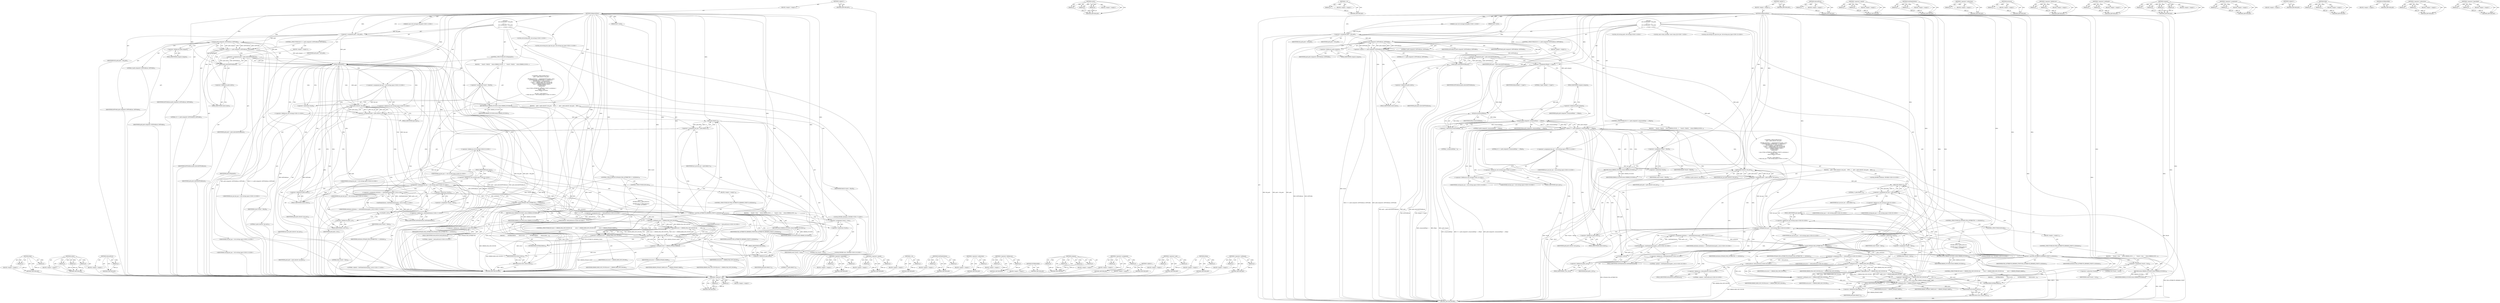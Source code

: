 digraph "&lt;operator&gt;.notEquals" {
vulnerable_252 [label=<(METHOD,&lt;operator&gt;.and)>];
vulnerable_253 [label=<(PARAM,p1)>];
vulnerable_254 [label=<(PARAM,p2)>];
vulnerable_255 [label=<(BLOCK,&lt;empty&gt;,&lt;empty&gt;)>];
vulnerable_256 [label=<(METHOD_RETURN,ANY)>];
vulnerable_207 [label=<(METHOD,substr)>];
vulnerable_208 [label=<(PARAM,p1)>];
vulnerable_209 [label=<(PARAM,p2)>];
vulnerable_210 [label=<(PARAM,p3)>];
vulnerable_211 [label=<(BLOCK,&lt;empty&gt;,&lt;empty&gt;)>];
vulnerable_212 [label=<(METHOD_RETURN,ANY)>];
vulnerable_231 [label=<(METHOD,c_str)>];
vulnerable_232 [label=<(PARAM,p1)>];
vulnerable_233 [label=<(BLOCK,&lt;empty&gt;,&lt;empty&gt;)>];
vulnerable_234 [label=<(METHOD_RETURN,ANY)>];
vulnerable_6 [label=<(METHOD,&lt;global&gt;)<SUB>1</SUB>>];
vulnerable_7 [label=<(BLOCK,&lt;empty&gt;,&lt;empty&gt;)<SUB>1</SUB>>];
vulnerable_8 [label=<(METHOD,IsReparsePoint)<SUB>1</SUB>>];
vulnerable_9 [label="<(PARAM,const std::wstring&amp; full_path)<SUB>1</SUB>>"];
vulnerable_10 [label=<(PARAM,bool* result)<SUB>1</SUB>>];
vulnerable_11 [label="<(BLOCK,{
  std::wstring path = full_path;

  if (0 == ...,{
  std::wstring path = full_path;

  if (0 == ...)<SUB>1</SUB>>"];
vulnerable_12 [label="<(LOCAL,std.wstring path: std.wstring)<SUB>2</SUB>>"];
vulnerable_13 [label=<(&lt;operator&gt;.assignment,path = full_path)<SUB>2</SUB>>];
vulnerable_14 [label=<(IDENTIFIER,path,path = full_path)<SUB>2</SUB>>];
vulnerable_15 [label=<(IDENTIFIER,full_path,path = full_path)<SUB>2</SUB>>];
vulnerable_16 [label=<(CONTROL_STRUCTURE,IF,if (0 == path.compare(0, kNTPrefixLen, kNTPrefix)))<SUB>4</SUB>>];
vulnerable_17 [label=<(&lt;operator&gt;.equals,0 == path.compare(0, kNTPrefixLen, kNTPrefix))<SUB>4</SUB>>];
vulnerable_18 [label=<(LITERAL,0,0 == path.compare(0, kNTPrefixLen, kNTPrefix))<SUB>4</SUB>>];
vulnerable_19 [label=<(compare,path.compare(0, kNTPrefixLen, kNTPrefix))<SUB>4</SUB>>];
vulnerable_20 [label=<(&lt;operator&gt;.fieldAccess,path.compare)<SUB>4</SUB>>];
vulnerable_21 [label=<(IDENTIFIER,path,path.compare(0, kNTPrefixLen, kNTPrefix))<SUB>4</SUB>>];
vulnerable_22 [label=<(FIELD_IDENTIFIER,compare,compare)<SUB>4</SUB>>];
vulnerable_23 [label=<(LITERAL,0,path.compare(0, kNTPrefixLen, kNTPrefix))<SUB>4</SUB>>];
vulnerable_24 [label=<(IDENTIFIER,kNTPrefixLen,path.compare(0, kNTPrefixLen, kNTPrefix))<SUB>4</SUB>>];
vulnerable_25 [label=<(IDENTIFIER,kNTPrefix,path.compare(0, kNTPrefixLen, kNTPrefix))<SUB>4</SUB>>];
vulnerable_26 [label=<(BLOCK,&lt;empty&gt;,&lt;empty&gt;)<SUB>5</SUB>>];
vulnerable_27 [label=<(&lt;operator&gt;.assignment,path = path.substr(kNTPrefixLen))<SUB>5</SUB>>];
vulnerable_28 [label=<(IDENTIFIER,path,path = path.substr(kNTPrefixLen))<SUB>5</SUB>>];
vulnerable_29 [label=<(substr,path.substr(kNTPrefixLen))<SUB>5</SUB>>];
vulnerable_30 [label=<(&lt;operator&gt;.fieldAccess,path.substr)<SUB>5</SUB>>];
vulnerable_31 [label=<(IDENTIFIER,path,path.substr(kNTPrefixLen))<SUB>5</SUB>>];
vulnerable_32 [label=<(FIELD_IDENTIFIER,substr,substr)<SUB>5</SUB>>];
vulnerable_33 [label=<(IDENTIFIER,kNTPrefixLen,path.substr(kNTPrefixLen))<SUB>5</SUB>>];
vulnerable_34 [label="<(LOCAL,const wchar_t[] kPipe: const wchar_t[])<SUB>7</SUB>>"];
vulnerable_35 [label=<(&lt;operator&gt;.assignment,kPipe[] = L&quot;pipe\\&quot;)<SUB>7</SUB>>];
vulnerable_36 [label=<(IDENTIFIER,kPipe,kPipe[] = L&quot;pipe\\&quot;)<SUB>7</SUB>>];
vulnerable_37 [label=<(LITERAL,L&quot;pipe\\&quot;,kPipe[] = L&quot;pipe\\&quot;)<SUB>7</SUB>>];
vulnerable_38 [label=<(CONTROL_STRUCTURE,IF,if (0 == path.compare(0, arraysize(kPipe) - 1, kPipe)))<SUB>8</SUB>>];
vulnerable_39 [label=<(&lt;operator&gt;.equals,0 == path.compare(0, arraysize(kPipe) - 1, kPipe))<SUB>8</SUB>>];
vulnerable_40 [label=<(LITERAL,0,0 == path.compare(0, arraysize(kPipe) - 1, kPipe))<SUB>8</SUB>>];
vulnerable_41 [label=<(compare,path.compare(0, arraysize(kPipe) - 1, kPipe))<SUB>8</SUB>>];
vulnerable_42 [label=<(&lt;operator&gt;.fieldAccess,path.compare)<SUB>8</SUB>>];
vulnerable_43 [label=<(IDENTIFIER,path,path.compare(0, arraysize(kPipe) - 1, kPipe))<SUB>8</SUB>>];
vulnerable_44 [label=<(FIELD_IDENTIFIER,compare,compare)<SUB>8</SUB>>];
vulnerable_45 [label=<(LITERAL,0,path.compare(0, arraysize(kPipe) - 1, kPipe))<SUB>8</SUB>>];
vulnerable_46 [label=<(&lt;operator&gt;.subtraction,arraysize(kPipe) - 1)<SUB>8</SUB>>];
vulnerable_47 [label=<(arraysize,arraysize(kPipe))<SUB>8</SUB>>];
vulnerable_48 [label=<(IDENTIFIER,kPipe,arraysize(kPipe))<SUB>8</SUB>>];
vulnerable_49 [label=<(LITERAL,1,arraysize(kPipe) - 1)<SUB>8</SUB>>];
vulnerable_50 [label=<(IDENTIFIER,kPipe,path.compare(0, arraysize(kPipe) - 1, kPipe))<SUB>8</SUB>>];
vulnerable_51 [label=<(BLOCK,{
     *result = FALSE;
     return ERROR_SUCCE...,{
     *result = FALSE;
     return ERROR_SUCCE...)<SUB>8</SUB>>];
vulnerable_52 [label=<(&lt;operator&gt;.assignment,*result = FALSE)<SUB>9</SUB>>];
vulnerable_53 [label=<(&lt;operator&gt;.indirection,*result)<SUB>9</SUB>>];
vulnerable_54 [label=<(IDENTIFIER,result,*result = FALSE)<SUB>9</SUB>>];
vulnerable_55 [label=<(IDENTIFIER,FALSE,*result = FALSE)<SUB>9</SUB>>];
vulnerable_56 [label=<(RETURN,return ERROR_SUCCESS;,return ERROR_SUCCESS;)<SUB>10</SUB>>];
vulnerable_57 [label=<(IDENTIFIER,ERROR_SUCCESS,return ERROR_SUCCESS;)<SUB>10</SUB>>];
vulnerable_58 [label="<(LOCAL,std.wstring.size_type last_pos: std.wstring.size_type)<SUB>13</SUB>>"];
vulnerable_59 [label="<(&lt;operator&gt;.assignment,last_pos = std::wstring::npos)<SUB>13</SUB>>"];
vulnerable_60 [label="<(IDENTIFIER,last_pos,last_pos = std::wstring::npos)<SUB>13</SUB>>"];
vulnerable_61 [label="<(&lt;operator&gt;.fieldAccess,std::wstring::npos)<SUB>13</SUB>>"];
vulnerable_62 [label="<(&lt;operator&gt;.fieldAccess,std::wstring)<SUB>13</SUB>>"];
vulnerable_63 [label="<(IDENTIFIER,std,last_pos = std::wstring::npos)<SUB>13</SUB>>"];
vulnerable_64 [label="<(IDENTIFIER,wstring,last_pos = std::wstring::npos)<SUB>13</SUB>>"];
vulnerable_65 [label=<(FIELD_IDENTIFIER,npos,npos)<SUB>13</SUB>>];
vulnerable_66 [label="<(CONTROL_STRUCTURE,DO,do {
    path = path.substr(0, last_pos);

    DWORD attributes = ::GetFileAttributes(path.c_str());
    if (INVALID_FILE_ATTRIBUTES == attributes) {
      DWORD error = ::GetLastError();
      if (error != ERROR_FILE_NOT_FOUND &amp;&amp;
          error != ERROR_PATH_NOT_FOUND &amp;&amp;
          error != ERROR_INVALID_NAME) {
        NOTREACHED();
        return error;
      }
    } else if (FILE_ATTRIBUTE_REPARSE_POINT &amp; attributes) {
      *result = true;
      return ERROR_SUCCESS;
    }

    last_pos = path.rfind(L'\\');
  } while (last_pos != std::wstring::npos);)<SUB>15</SUB>>"];
vulnerable_67 [label=<(BLOCK,{
    path = path.substr(0, last_pos);

    DWO...,{
    path = path.substr(0, last_pos);

    DWO...)<SUB>15</SUB>>];
vulnerable_68 [label=<(&lt;operator&gt;.assignment,path = path.substr(0, last_pos))<SUB>16</SUB>>];
vulnerable_69 [label=<(IDENTIFIER,path,path = path.substr(0, last_pos))<SUB>16</SUB>>];
vulnerable_70 [label=<(substr,path.substr(0, last_pos))<SUB>16</SUB>>];
vulnerable_71 [label=<(&lt;operator&gt;.fieldAccess,path.substr)<SUB>16</SUB>>];
vulnerable_72 [label=<(IDENTIFIER,path,path.substr(0, last_pos))<SUB>16</SUB>>];
vulnerable_73 [label=<(FIELD_IDENTIFIER,substr,substr)<SUB>16</SUB>>];
vulnerable_74 [label=<(LITERAL,0,path.substr(0, last_pos))<SUB>16</SUB>>];
vulnerable_75 [label=<(IDENTIFIER,last_pos,path.substr(0, last_pos))<SUB>16</SUB>>];
vulnerable_76 [label="<(LOCAL,DWORD attributes: DWORD)<SUB>18</SUB>>"];
vulnerable_77 [label="<(&lt;operator&gt;.assignment,attributes = ::GetFileAttributes(path.c_str()))<SUB>18</SUB>>"];
vulnerable_78 [label="<(IDENTIFIER,attributes,attributes = ::GetFileAttributes(path.c_str()))<SUB>18</SUB>>"];
vulnerable_79 [label="<(GetFileAttributes,::GetFileAttributes(path.c_str()))<SUB>18</SUB>>"];
vulnerable_80 [label="<(&lt;operator&gt;.fieldAccess,::GetFileAttributes)<SUB>18</SUB>>"];
vulnerable_81 [label="<(LITERAL,&lt;global&gt;,::GetFileAttributes(path.c_str()))<SUB>18</SUB>>"];
vulnerable_82 [label=<(FIELD_IDENTIFIER,GetFileAttributes,GetFileAttributes)<SUB>18</SUB>>];
vulnerable_83 [label=<(c_str,path.c_str())<SUB>18</SUB>>];
vulnerable_84 [label=<(&lt;operator&gt;.fieldAccess,path.c_str)<SUB>18</SUB>>];
vulnerable_85 [label=<(IDENTIFIER,path,path.c_str())<SUB>18</SUB>>];
vulnerable_86 [label=<(FIELD_IDENTIFIER,c_str,c_str)<SUB>18</SUB>>];
vulnerable_87 [label=<(CONTROL_STRUCTURE,IF,if (INVALID_FILE_ATTRIBUTES == attributes))<SUB>19</SUB>>];
vulnerable_88 [label=<(&lt;operator&gt;.equals,INVALID_FILE_ATTRIBUTES == attributes)<SUB>19</SUB>>];
vulnerable_89 [label=<(IDENTIFIER,INVALID_FILE_ATTRIBUTES,INVALID_FILE_ATTRIBUTES == attributes)<SUB>19</SUB>>];
vulnerable_90 [label=<(IDENTIFIER,attributes,INVALID_FILE_ATTRIBUTES == attributes)<SUB>19</SUB>>];
vulnerable_91 [label="<(BLOCK,{
      DWORD error = ::GetLastError();
      i...,{
      DWORD error = ::GetLastError();
      i...)<SUB>19</SUB>>"];
vulnerable_92 [label="<(LOCAL,DWORD error: DWORD)<SUB>20</SUB>>"];
vulnerable_93 [label="<(&lt;operator&gt;.assignment,error = ::GetLastError())<SUB>20</SUB>>"];
vulnerable_94 [label="<(IDENTIFIER,error,error = ::GetLastError())<SUB>20</SUB>>"];
vulnerable_95 [label="<(GetLastError,::GetLastError())<SUB>20</SUB>>"];
vulnerable_96 [label="<(&lt;operator&gt;.fieldAccess,::GetLastError)<SUB>20</SUB>>"];
vulnerable_97 [label="<(LITERAL,&lt;global&gt;,::GetLastError())<SUB>20</SUB>>"];
vulnerable_98 [label=<(FIELD_IDENTIFIER,GetLastError,GetLastError)<SUB>20</SUB>>];
vulnerable_99 [label=<(CONTROL_STRUCTURE,IF,if (error != ERROR_FILE_NOT_FOUND &amp;&amp;
          error != ERROR_PATH_NOT_FOUND &amp;&amp;
          error != ERROR_INVALID_NAME))<SUB>21</SUB>>];
vulnerable_100 [label=<(&lt;operator&gt;.logicalAnd,error != ERROR_FILE_NOT_FOUND &amp;&amp;
          erro...)<SUB>21</SUB>>];
vulnerable_101 [label=<(&lt;operator&gt;.logicalAnd,error != ERROR_FILE_NOT_FOUND &amp;&amp;
          erro...)<SUB>21</SUB>>];
vulnerable_102 [label=<(&lt;operator&gt;.notEquals,error != ERROR_FILE_NOT_FOUND)<SUB>21</SUB>>];
vulnerable_103 [label=<(IDENTIFIER,error,error != ERROR_FILE_NOT_FOUND)<SUB>21</SUB>>];
vulnerable_104 [label=<(IDENTIFIER,ERROR_FILE_NOT_FOUND,error != ERROR_FILE_NOT_FOUND)<SUB>21</SUB>>];
vulnerable_105 [label=<(&lt;operator&gt;.notEquals,error != ERROR_PATH_NOT_FOUND)<SUB>22</SUB>>];
vulnerable_106 [label=<(IDENTIFIER,error,error != ERROR_PATH_NOT_FOUND)<SUB>22</SUB>>];
vulnerable_107 [label=<(IDENTIFIER,ERROR_PATH_NOT_FOUND,error != ERROR_PATH_NOT_FOUND)<SUB>22</SUB>>];
vulnerable_108 [label=<(&lt;operator&gt;.notEquals,error != ERROR_INVALID_NAME)<SUB>23</SUB>>];
vulnerable_109 [label=<(IDENTIFIER,error,error != ERROR_INVALID_NAME)<SUB>23</SUB>>];
vulnerable_110 [label=<(IDENTIFIER,ERROR_INVALID_NAME,error != ERROR_INVALID_NAME)<SUB>23</SUB>>];
vulnerable_111 [label=<(BLOCK,{
        NOTREACHED();
        return error;
 ...,{
        NOTREACHED();
        return error;
 ...)<SUB>23</SUB>>];
vulnerable_112 [label=<(NOTREACHED,NOTREACHED())<SUB>24</SUB>>];
vulnerable_113 [label=<(RETURN,return error;,return error;)<SUB>25</SUB>>];
vulnerable_114 [label=<(IDENTIFIER,error,return error;)<SUB>25</SUB>>];
vulnerable_115 [label=<(CONTROL_STRUCTURE,ELSE,else)<SUB>27</SUB>>];
vulnerable_116 [label=<(BLOCK,&lt;empty&gt;,&lt;empty&gt;)<SUB>27</SUB>>];
vulnerable_117 [label=<(CONTROL_STRUCTURE,IF,if (FILE_ATTRIBUTE_REPARSE_POINT &amp; attributes))<SUB>27</SUB>>];
vulnerable_118 [label=<(&lt;operator&gt;.and,FILE_ATTRIBUTE_REPARSE_POINT &amp; attributes)<SUB>27</SUB>>];
vulnerable_119 [label=<(IDENTIFIER,FILE_ATTRIBUTE_REPARSE_POINT,FILE_ATTRIBUTE_REPARSE_POINT &amp; attributes)<SUB>27</SUB>>];
vulnerable_120 [label=<(IDENTIFIER,attributes,FILE_ATTRIBUTE_REPARSE_POINT &amp; attributes)<SUB>27</SUB>>];
vulnerable_121 [label=<(BLOCK,{
      *result = true;
      return ERROR_SUCC...,{
      *result = true;
      return ERROR_SUCC...)<SUB>27</SUB>>];
vulnerable_122 [label=<(&lt;operator&gt;.assignment,*result = true)<SUB>28</SUB>>];
vulnerable_123 [label=<(&lt;operator&gt;.indirection,*result)<SUB>28</SUB>>];
vulnerable_124 [label=<(IDENTIFIER,result,*result = true)<SUB>28</SUB>>];
vulnerable_125 [label=<(LITERAL,true,*result = true)<SUB>28</SUB>>];
vulnerable_126 [label=<(RETURN,return ERROR_SUCCESS;,return ERROR_SUCCESS;)<SUB>29</SUB>>];
vulnerable_127 [label=<(IDENTIFIER,ERROR_SUCCESS,return ERROR_SUCCESS;)<SUB>29</SUB>>];
vulnerable_128 [label=<(&lt;operator&gt;.assignment,last_pos = path.rfind(L'\\'))<SUB>32</SUB>>];
vulnerable_129 [label=<(IDENTIFIER,last_pos,last_pos = path.rfind(L'\\'))<SUB>32</SUB>>];
vulnerable_130 [label=<(rfind,path.rfind(L'\\'))<SUB>32</SUB>>];
vulnerable_131 [label=<(&lt;operator&gt;.fieldAccess,path.rfind)<SUB>32</SUB>>];
vulnerable_132 [label=<(IDENTIFIER,path,path.rfind(L'\\'))<SUB>32</SUB>>];
vulnerable_133 [label=<(FIELD_IDENTIFIER,rfind,rfind)<SUB>32</SUB>>];
vulnerable_134 [label=<(LITERAL,L'\\',path.rfind(L'\\'))<SUB>32</SUB>>];
vulnerable_135 [label="<(&lt;operator&gt;.notEquals,last_pos != std::wstring::npos)<SUB>33</SUB>>"];
vulnerable_136 [label="<(IDENTIFIER,last_pos,last_pos != std::wstring::npos)<SUB>33</SUB>>"];
vulnerable_137 [label="<(&lt;operator&gt;.fieldAccess,std::wstring::npos)<SUB>33</SUB>>"];
vulnerable_138 [label="<(&lt;operator&gt;.fieldAccess,std::wstring)<SUB>33</SUB>>"];
vulnerable_139 [label="<(IDENTIFIER,std,last_pos != std::wstring::npos)<SUB>33</SUB>>"];
vulnerable_140 [label="<(IDENTIFIER,wstring,last_pos != std::wstring::npos)<SUB>33</SUB>>"];
vulnerable_141 [label=<(FIELD_IDENTIFIER,npos,npos)<SUB>33</SUB>>];
vulnerable_142 [label=<(&lt;operator&gt;.assignment,*result = false)<SUB>35</SUB>>];
vulnerable_143 [label=<(&lt;operator&gt;.indirection,*result)<SUB>35</SUB>>];
vulnerable_144 [label=<(IDENTIFIER,result,*result = false)<SUB>35</SUB>>];
vulnerable_145 [label=<(LITERAL,false,*result = false)<SUB>35</SUB>>];
vulnerable_146 [label=<(RETURN,return ERROR_SUCCESS;,return ERROR_SUCCESS;)<SUB>36</SUB>>];
vulnerable_147 [label=<(IDENTIFIER,ERROR_SUCCESS,return ERROR_SUCCESS;)<SUB>36</SUB>>];
vulnerable_148 [label=<(METHOD_RETURN,DWORD)<SUB>1</SUB>>];
vulnerable_150 [label=<(METHOD_RETURN,ANY)<SUB>1</SUB>>];
vulnerable_235 [label=<(METHOD,GetLastError)>];
vulnerable_236 [label=<(PARAM,p1)>];
vulnerable_237 [label=<(BLOCK,&lt;empty&gt;,&lt;empty&gt;)>];
vulnerable_238 [label=<(METHOD_RETURN,ANY)>];
vulnerable_190 [label=<(METHOD,&lt;operator&gt;.equals)>];
vulnerable_191 [label=<(PARAM,p1)>];
vulnerable_192 [label=<(PARAM,p2)>];
vulnerable_193 [label=<(BLOCK,&lt;empty&gt;,&lt;empty&gt;)>];
vulnerable_194 [label=<(METHOD_RETURN,ANY)>];
vulnerable_226 [label=<(METHOD,GetFileAttributes)>];
vulnerable_227 [label=<(PARAM,p1)>];
vulnerable_228 [label=<(PARAM,p2)>];
vulnerable_229 [label=<(BLOCK,&lt;empty&gt;,&lt;empty&gt;)>];
vulnerable_230 [label=<(METHOD_RETURN,ANY)>];
vulnerable_222 [label=<(METHOD,&lt;operator&gt;.indirection)>];
vulnerable_223 [label=<(PARAM,p1)>];
vulnerable_224 [label=<(BLOCK,&lt;empty&gt;,&lt;empty&gt;)>];
vulnerable_225 [label=<(METHOD_RETURN,ANY)>];
vulnerable_218 [label=<(METHOD,arraysize)>];
vulnerable_219 [label=<(PARAM,p1)>];
vulnerable_220 [label=<(BLOCK,&lt;empty&gt;,&lt;empty&gt;)>];
vulnerable_221 [label=<(METHOD_RETURN,ANY)>];
vulnerable_202 [label=<(METHOD,&lt;operator&gt;.fieldAccess)>];
vulnerable_203 [label=<(PARAM,p1)>];
vulnerable_204 [label=<(PARAM,p2)>];
vulnerable_205 [label=<(BLOCK,&lt;empty&gt;,&lt;empty&gt;)>];
vulnerable_206 [label=<(METHOD_RETURN,ANY)>];
vulnerable_244 [label=<(METHOD,&lt;operator&gt;.notEquals)>];
vulnerable_245 [label=<(PARAM,p1)>];
vulnerable_246 [label=<(PARAM,p2)>];
vulnerable_247 [label=<(BLOCK,&lt;empty&gt;,&lt;empty&gt;)>];
vulnerable_248 [label=<(METHOD_RETURN,ANY)>];
vulnerable_195 [label=<(METHOD,compare)>];
vulnerable_196 [label=<(PARAM,p1)>];
vulnerable_197 [label=<(PARAM,p2)>];
vulnerable_198 [label=<(PARAM,p3)>];
vulnerable_199 [label=<(PARAM,p4)>];
vulnerable_200 [label=<(BLOCK,&lt;empty&gt;,&lt;empty&gt;)>];
vulnerable_201 [label=<(METHOD_RETURN,ANY)>];
vulnerable_185 [label=<(METHOD,&lt;operator&gt;.assignment)>];
vulnerable_186 [label=<(PARAM,p1)>];
vulnerable_187 [label=<(PARAM,p2)>];
vulnerable_188 [label=<(BLOCK,&lt;empty&gt;,&lt;empty&gt;)>];
vulnerable_189 [label=<(METHOD_RETURN,ANY)>];
vulnerable_179 [label=<(METHOD,&lt;global&gt;)<SUB>1</SUB>>];
vulnerable_180 [label=<(BLOCK,&lt;empty&gt;,&lt;empty&gt;)>];
vulnerable_181 [label=<(METHOD_RETURN,ANY)>];
vulnerable_257 [label=<(METHOD,rfind)>];
vulnerable_258 [label=<(PARAM,p1)>];
vulnerable_259 [label=<(PARAM,p2)>];
vulnerable_260 [label=<(BLOCK,&lt;empty&gt;,&lt;empty&gt;)>];
vulnerable_261 [label=<(METHOD_RETURN,ANY)>];
vulnerable_249 [label=<(METHOD,NOTREACHED)>];
vulnerable_250 [label=<(BLOCK,&lt;empty&gt;,&lt;empty&gt;)>];
vulnerable_251 [label=<(METHOD_RETURN,ANY)>];
vulnerable_213 [label=<(METHOD,&lt;operator&gt;.subtraction)>];
vulnerable_214 [label=<(PARAM,p1)>];
vulnerable_215 [label=<(PARAM,p2)>];
vulnerable_216 [label=<(BLOCK,&lt;empty&gt;,&lt;empty&gt;)>];
vulnerable_217 [label=<(METHOD_RETURN,ANY)>];
vulnerable_239 [label=<(METHOD,&lt;operator&gt;.logicalAnd)>];
vulnerable_240 [label=<(PARAM,p1)>];
vulnerable_241 [label=<(PARAM,p2)>];
vulnerable_242 [label=<(BLOCK,&lt;empty&gt;,&lt;empty&gt;)>];
vulnerable_243 [label=<(METHOD_RETURN,ANY)>];
fixed_232 [label=<(METHOD,rfind)>];
fixed_233 [label=<(PARAM,p1)>];
fixed_234 [label=<(PARAM,p2)>];
fixed_235 [label=<(BLOCK,&lt;empty&gt;,&lt;empty&gt;)>];
fixed_236 [label=<(METHOD_RETURN,ANY)>];
fixed_187 [label=<(METHOD,substr)>];
fixed_188 [label=<(PARAM,p1)>];
fixed_189 [label=<(PARAM,p2)>];
fixed_190 [label=<(PARAM,p3)>];
fixed_191 [label=<(BLOCK,&lt;empty&gt;,&lt;empty&gt;)>];
fixed_192 [label=<(METHOD_RETURN,ANY)>];
fixed_210 [label=<(METHOD,GetLastError)>];
fixed_211 [label=<(PARAM,p1)>];
fixed_212 [label=<(BLOCK,&lt;empty&gt;,&lt;empty&gt;)>];
fixed_213 [label=<(METHOD_RETURN,ANY)>];
fixed_6 [label=<(METHOD,&lt;global&gt;)<SUB>1</SUB>>];
fixed_7 [label=<(BLOCK,&lt;empty&gt;,&lt;empty&gt;)<SUB>1</SUB>>];
fixed_8 [label=<(METHOD,IsReparsePoint)<SUB>1</SUB>>];
fixed_9 [label="<(PARAM,const std::wstring&amp; full_path)<SUB>1</SUB>>"];
fixed_10 [label=<(PARAM,bool* result)<SUB>1</SUB>>];
fixed_11 [label="<(BLOCK,{
  std::wstring path = full_path;

  if (0 == ...,{
  std::wstring path = full_path;

  if (0 == ...)<SUB>1</SUB>>"];
fixed_12 [label="<(LOCAL,std.wstring path: std.wstring)<SUB>2</SUB>>"];
fixed_13 [label=<(&lt;operator&gt;.assignment,path = full_path)<SUB>2</SUB>>];
fixed_14 [label=<(IDENTIFIER,path,path = full_path)<SUB>2</SUB>>];
fixed_15 [label=<(IDENTIFIER,full_path,path = full_path)<SUB>2</SUB>>];
fixed_16 [label=<(CONTROL_STRUCTURE,IF,if (0 == path.compare(0, kNTPrefixLen, kNTPrefix)))<SUB>4</SUB>>];
fixed_17 [label=<(&lt;operator&gt;.equals,0 == path.compare(0, kNTPrefixLen, kNTPrefix))<SUB>4</SUB>>];
fixed_18 [label=<(LITERAL,0,0 == path.compare(0, kNTPrefixLen, kNTPrefix))<SUB>4</SUB>>];
fixed_19 [label=<(compare,path.compare(0, kNTPrefixLen, kNTPrefix))<SUB>4</SUB>>];
fixed_20 [label=<(&lt;operator&gt;.fieldAccess,path.compare)<SUB>4</SUB>>];
fixed_21 [label=<(IDENTIFIER,path,path.compare(0, kNTPrefixLen, kNTPrefix))<SUB>4</SUB>>];
fixed_22 [label=<(FIELD_IDENTIFIER,compare,compare)<SUB>4</SUB>>];
fixed_23 [label=<(LITERAL,0,path.compare(0, kNTPrefixLen, kNTPrefix))<SUB>4</SUB>>];
fixed_24 [label=<(IDENTIFIER,kNTPrefixLen,path.compare(0, kNTPrefixLen, kNTPrefix))<SUB>4</SUB>>];
fixed_25 [label=<(IDENTIFIER,kNTPrefix,path.compare(0, kNTPrefixLen, kNTPrefix))<SUB>4</SUB>>];
fixed_26 [label=<(BLOCK,&lt;empty&gt;,&lt;empty&gt;)<SUB>5</SUB>>];
fixed_27 [label=<(&lt;operator&gt;.assignment,path = path.substr(kNTPrefixLen))<SUB>5</SUB>>];
fixed_28 [label=<(IDENTIFIER,path,path = path.substr(kNTPrefixLen))<SUB>5</SUB>>];
fixed_29 [label=<(substr,path.substr(kNTPrefixLen))<SUB>5</SUB>>];
fixed_30 [label=<(&lt;operator&gt;.fieldAccess,path.substr)<SUB>5</SUB>>];
fixed_31 [label=<(IDENTIFIER,path,path.substr(kNTPrefixLen))<SUB>5</SUB>>];
fixed_32 [label=<(FIELD_IDENTIFIER,substr,substr)<SUB>5</SUB>>];
fixed_33 [label=<(IDENTIFIER,kNTPrefixLen,path.substr(kNTPrefixLen))<SUB>5</SUB>>];
fixed_34 [label=<(CONTROL_STRUCTURE,IF,if (IsPipe(path)))<SUB>7</SUB>>];
fixed_35 [label=<(IsPipe,IsPipe(path))<SUB>7</SUB>>];
fixed_36 [label=<(IDENTIFIER,path,IsPipe(path))<SUB>7</SUB>>];
fixed_37 [label=<(BLOCK,{
     *result = FALSE;
     return ERROR_SUCCE...,{
     *result = FALSE;
     return ERROR_SUCCE...)<SUB>7</SUB>>];
fixed_38 [label=<(&lt;operator&gt;.assignment,*result = FALSE)<SUB>8</SUB>>];
fixed_39 [label=<(&lt;operator&gt;.indirection,*result)<SUB>8</SUB>>];
fixed_40 [label=<(IDENTIFIER,result,*result = FALSE)<SUB>8</SUB>>];
fixed_41 [label=<(IDENTIFIER,FALSE,*result = FALSE)<SUB>8</SUB>>];
fixed_42 [label=<(RETURN,return ERROR_SUCCESS;,return ERROR_SUCCESS;)<SUB>9</SUB>>];
fixed_43 [label=<(IDENTIFIER,ERROR_SUCCESS,return ERROR_SUCCESS;)<SUB>9</SUB>>];
fixed_44 [label="<(LOCAL,std.wstring.size_type last_pos: std.wstring.size_type)<SUB>12</SUB>>"];
fixed_45 [label="<(&lt;operator&gt;.assignment,last_pos = std::wstring::npos)<SUB>12</SUB>>"];
fixed_46 [label="<(IDENTIFIER,last_pos,last_pos = std::wstring::npos)<SUB>12</SUB>>"];
fixed_47 [label="<(&lt;operator&gt;.fieldAccess,std::wstring::npos)<SUB>12</SUB>>"];
fixed_48 [label="<(&lt;operator&gt;.fieldAccess,std::wstring)<SUB>12</SUB>>"];
fixed_49 [label="<(IDENTIFIER,std,last_pos = std::wstring::npos)<SUB>12</SUB>>"];
fixed_50 [label="<(IDENTIFIER,wstring,last_pos = std::wstring::npos)<SUB>12</SUB>>"];
fixed_51 [label=<(FIELD_IDENTIFIER,npos,npos)<SUB>12</SUB>>];
fixed_52 [label="<(CONTROL_STRUCTURE,DO,do {
    path = path.substr(0, last_pos);

    DWORD attributes = ::GetFileAttributes(path.c_str());
    if (INVALID_FILE_ATTRIBUTES == attributes) {
      DWORD error = ::GetLastError();
      if (error != ERROR_FILE_NOT_FOUND &amp;&amp;
          error != ERROR_PATH_NOT_FOUND &amp;&amp;
          error != ERROR_INVALID_NAME) {
        NOTREACHED();
        return error;
      }
    } else if (FILE_ATTRIBUTE_REPARSE_POINT &amp; attributes) {
      *result = true;
      return ERROR_SUCCESS;
    }

    last_pos = path.rfind(L'\\');
  } while (last_pos != std::wstring::npos);)<SUB>14</SUB>>"];
fixed_53 [label=<(BLOCK,{
    path = path.substr(0, last_pos);

    DWO...,{
    path = path.substr(0, last_pos);

    DWO...)<SUB>14</SUB>>];
fixed_54 [label=<(&lt;operator&gt;.assignment,path = path.substr(0, last_pos))<SUB>15</SUB>>];
fixed_55 [label=<(IDENTIFIER,path,path = path.substr(0, last_pos))<SUB>15</SUB>>];
fixed_56 [label=<(substr,path.substr(0, last_pos))<SUB>15</SUB>>];
fixed_57 [label=<(&lt;operator&gt;.fieldAccess,path.substr)<SUB>15</SUB>>];
fixed_58 [label=<(IDENTIFIER,path,path.substr(0, last_pos))<SUB>15</SUB>>];
fixed_59 [label=<(FIELD_IDENTIFIER,substr,substr)<SUB>15</SUB>>];
fixed_60 [label=<(LITERAL,0,path.substr(0, last_pos))<SUB>15</SUB>>];
fixed_61 [label=<(IDENTIFIER,last_pos,path.substr(0, last_pos))<SUB>15</SUB>>];
fixed_62 [label="<(LOCAL,DWORD attributes: DWORD)<SUB>17</SUB>>"];
fixed_63 [label="<(&lt;operator&gt;.assignment,attributes = ::GetFileAttributes(path.c_str()))<SUB>17</SUB>>"];
fixed_64 [label="<(IDENTIFIER,attributes,attributes = ::GetFileAttributes(path.c_str()))<SUB>17</SUB>>"];
fixed_65 [label="<(GetFileAttributes,::GetFileAttributes(path.c_str()))<SUB>17</SUB>>"];
fixed_66 [label="<(&lt;operator&gt;.fieldAccess,::GetFileAttributes)<SUB>17</SUB>>"];
fixed_67 [label="<(LITERAL,&lt;global&gt;,::GetFileAttributes(path.c_str()))<SUB>17</SUB>>"];
fixed_68 [label=<(FIELD_IDENTIFIER,GetFileAttributes,GetFileAttributes)<SUB>17</SUB>>];
fixed_69 [label=<(c_str,path.c_str())<SUB>17</SUB>>];
fixed_70 [label=<(&lt;operator&gt;.fieldAccess,path.c_str)<SUB>17</SUB>>];
fixed_71 [label=<(IDENTIFIER,path,path.c_str())<SUB>17</SUB>>];
fixed_72 [label=<(FIELD_IDENTIFIER,c_str,c_str)<SUB>17</SUB>>];
fixed_73 [label=<(CONTROL_STRUCTURE,IF,if (INVALID_FILE_ATTRIBUTES == attributes))<SUB>18</SUB>>];
fixed_74 [label=<(&lt;operator&gt;.equals,INVALID_FILE_ATTRIBUTES == attributes)<SUB>18</SUB>>];
fixed_75 [label=<(IDENTIFIER,INVALID_FILE_ATTRIBUTES,INVALID_FILE_ATTRIBUTES == attributes)<SUB>18</SUB>>];
fixed_76 [label=<(IDENTIFIER,attributes,INVALID_FILE_ATTRIBUTES == attributes)<SUB>18</SUB>>];
fixed_77 [label="<(BLOCK,{
      DWORD error = ::GetLastError();
      i...,{
      DWORD error = ::GetLastError();
      i...)<SUB>18</SUB>>"];
fixed_78 [label="<(LOCAL,DWORD error: DWORD)<SUB>19</SUB>>"];
fixed_79 [label="<(&lt;operator&gt;.assignment,error = ::GetLastError())<SUB>19</SUB>>"];
fixed_80 [label="<(IDENTIFIER,error,error = ::GetLastError())<SUB>19</SUB>>"];
fixed_81 [label="<(GetLastError,::GetLastError())<SUB>19</SUB>>"];
fixed_82 [label="<(&lt;operator&gt;.fieldAccess,::GetLastError)<SUB>19</SUB>>"];
fixed_83 [label="<(LITERAL,&lt;global&gt;,::GetLastError())<SUB>19</SUB>>"];
fixed_84 [label=<(FIELD_IDENTIFIER,GetLastError,GetLastError)<SUB>19</SUB>>];
fixed_85 [label=<(CONTROL_STRUCTURE,IF,if (error != ERROR_FILE_NOT_FOUND &amp;&amp;
          error != ERROR_PATH_NOT_FOUND &amp;&amp;
          error != ERROR_INVALID_NAME))<SUB>20</SUB>>];
fixed_86 [label=<(&lt;operator&gt;.logicalAnd,error != ERROR_FILE_NOT_FOUND &amp;&amp;
          erro...)<SUB>20</SUB>>];
fixed_87 [label=<(&lt;operator&gt;.logicalAnd,error != ERROR_FILE_NOT_FOUND &amp;&amp;
          erro...)<SUB>20</SUB>>];
fixed_88 [label=<(&lt;operator&gt;.notEquals,error != ERROR_FILE_NOT_FOUND)<SUB>20</SUB>>];
fixed_89 [label=<(IDENTIFIER,error,error != ERROR_FILE_NOT_FOUND)<SUB>20</SUB>>];
fixed_90 [label=<(IDENTIFIER,ERROR_FILE_NOT_FOUND,error != ERROR_FILE_NOT_FOUND)<SUB>20</SUB>>];
fixed_91 [label=<(&lt;operator&gt;.notEquals,error != ERROR_PATH_NOT_FOUND)<SUB>21</SUB>>];
fixed_92 [label=<(IDENTIFIER,error,error != ERROR_PATH_NOT_FOUND)<SUB>21</SUB>>];
fixed_93 [label=<(IDENTIFIER,ERROR_PATH_NOT_FOUND,error != ERROR_PATH_NOT_FOUND)<SUB>21</SUB>>];
fixed_94 [label=<(&lt;operator&gt;.notEquals,error != ERROR_INVALID_NAME)<SUB>22</SUB>>];
fixed_95 [label=<(IDENTIFIER,error,error != ERROR_INVALID_NAME)<SUB>22</SUB>>];
fixed_96 [label=<(IDENTIFIER,ERROR_INVALID_NAME,error != ERROR_INVALID_NAME)<SUB>22</SUB>>];
fixed_97 [label=<(BLOCK,{
        NOTREACHED();
        return error;
 ...,{
        NOTREACHED();
        return error;
 ...)<SUB>22</SUB>>];
fixed_98 [label=<(NOTREACHED,NOTREACHED())<SUB>23</SUB>>];
fixed_99 [label=<(RETURN,return error;,return error;)<SUB>24</SUB>>];
fixed_100 [label=<(IDENTIFIER,error,return error;)<SUB>24</SUB>>];
fixed_101 [label=<(CONTROL_STRUCTURE,ELSE,else)<SUB>26</SUB>>];
fixed_102 [label=<(BLOCK,&lt;empty&gt;,&lt;empty&gt;)<SUB>26</SUB>>];
fixed_103 [label=<(CONTROL_STRUCTURE,IF,if (FILE_ATTRIBUTE_REPARSE_POINT &amp; attributes))<SUB>26</SUB>>];
fixed_104 [label=<(&lt;operator&gt;.and,FILE_ATTRIBUTE_REPARSE_POINT &amp; attributes)<SUB>26</SUB>>];
fixed_105 [label=<(IDENTIFIER,FILE_ATTRIBUTE_REPARSE_POINT,FILE_ATTRIBUTE_REPARSE_POINT &amp; attributes)<SUB>26</SUB>>];
fixed_106 [label=<(IDENTIFIER,attributes,FILE_ATTRIBUTE_REPARSE_POINT &amp; attributes)<SUB>26</SUB>>];
fixed_107 [label=<(BLOCK,{
      *result = true;
      return ERROR_SUCC...,{
      *result = true;
      return ERROR_SUCC...)<SUB>26</SUB>>];
fixed_108 [label=<(&lt;operator&gt;.assignment,*result = true)<SUB>27</SUB>>];
fixed_109 [label=<(&lt;operator&gt;.indirection,*result)<SUB>27</SUB>>];
fixed_110 [label=<(IDENTIFIER,result,*result = true)<SUB>27</SUB>>];
fixed_111 [label=<(LITERAL,true,*result = true)<SUB>27</SUB>>];
fixed_112 [label=<(RETURN,return ERROR_SUCCESS;,return ERROR_SUCCESS;)<SUB>28</SUB>>];
fixed_113 [label=<(IDENTIFIER,ERROR_SUCCESS,return ERROR_SUCCESS;)<SUB>28</SUB>>];
fixed_114 [label=<(&lt;operator&gt;.assignment,last_pos = path.rfind(L'\\'))<SUB>31</SUB>>];
fixed_115 [label=<(IDENTIFIER,last_pos,last_pos = path.rfind(L'\\'))<SUB>31</SUB>>];
fixed_116 [label=<(rfind,path.rfind(L'\\'))<SUB>31</SUB>>];
fixed_117 [label=<(&lt;operator&gt;.fieldAccess,path.rfind)<SUB>31</SUB>>];
fixed_118 [label=<(IDENTIFIER,path,path.rfind(L'\\'))<SUB>31</SUB>>];
fixed_119 [label=<(FIELD_IDENTIFIER,rfind,rfind)<SUB>31</SUB>>];
fixed_120 [label=<(LITERAL,L'\\',path.rfind(L'\\'))<SUB>31</SUB>>];
fixed_121 [label="<(&lt;operator&gt;.notEquals,last_pos != std::wstring::npos)<SUB>32</SUB>>"];
fixed_122 [label="<(IDENTIFIER,last_pos,last_pos != std::wstring::npos)<SUB>32</SUB>>"];
fixed_123 [label="<(&lt;operator&gt;.fieldAccess,std::wstring::npos)<SUB>32</SUB>>"];
fixed_124 [label="<(&lt;operator&gt;.fieldAccess,std::wstring)<SUB>32</SUB>>"];
fixed_125 [label="<(IDENTIFIER,std,last_pos != std::wstring::npos)<SUB>32</SUB>>"];
fixed_126 [label="<(IDENTIFIER,wstring,last_pos != std::wstring::npos)<SUB>32</SUB>>"];
fixed_127 [label=<(FIELD_IDENTIFIER,npos,npos)<SUB>32</SUB>>];
fixed_128 [label=<(&lt;operator&gt;.assignment,*result = false)<SUB>34</SUB>>];
fixed_129 [label=<(&lt;operator&gt;.indirection,*result)<SUB>34</SUB>>];
fixed_130 [label=<(IDENTIFIER,result,*result = false)<SUB>34</SUB>>];
fixed_131 [label=<(LITERAL,false,*result = false)<SUB>34</SUB>>];
fixed_132 [label=<(RETURN,return ERROR_SUCCESS;,return ERROR_SUCCESS;)<SUB>35</SUB>>];
fixed_133 [label=<(IDENTIFIER,ERROR_SUCCESS,return ERROR_SUCCESS;)<SUB>35</SUB>>];
fixed_134 [label=<(METHOD_RETURN,DWORD)<SUB>1</SUB>>];
fixed_136 [label=<(METHOD_RETURN,ANY)<SUB>1</SUB>>];
fixed_214 [label=<(METHOD,&lt;operator&gt;.logicalAnd)>];
fixed_215 [label=<(PARAM,p1)>];
fixed_216 [label=<(PARAM,p2)>];
fixed_217 [label=<(BLOCK,&lt;empty&gt;,&lt;empty&gt;)>];
fixed_218 [label=<(METHOD_RETURN,ANY)>];
fixed_170 [label=<(METHOD,&lt;operator&gt;.equals)>];
fixed_171 [label=<(PARAM,p1)>];
fixed_172 [label=<(PARAM,p2)>];
fixed_173 [label=<(BLOCK,&lt;empty&gt;,&lt;empty&gt;)>];
fixed_174 [label=<(METHOD_RETURN,ANY)>];
fixed_206 [label=<(METHOD,c_str)>];
fixed_207 [label=<(PARAM,p1)>];
fixed_208 [label=<(BLOCK,&lt;empty&gt;,&lt;empty&gt;)>];
fixed_209 [label=<(METHOD_RETURN,ANY)>];
fixed_201 [label=<(METHOD,GetFileAttributes)>];
fixed_202 [label=<(PARAM,p1)>];
fixed_203 [label=<(PARAM,p2)>];
fixed_204 [label=<(BLOCK,&lt;empty&gt;,&lt;empty&gt;)>];
fixed_205 [label=<(METHOD_RETURN,ANY)>];
fixed_197 [label=<(METHOD,&lt;operator&gt;.indirection)>];
fixed_198 [label=<(PARAM,p1)>];
fixed_199 [label=<(BLOCK,&lt;empty&gt;,&lt;empty&gt;)>];
fixed_200 [label=<(METHOD_RETURN,ANY)>];
fixed_182 [label=<(METHOD,&lt;operator&gt;.fieldAccess)>];
fixed_183 [label=<(PARAM,p1)>];
fixed_184 [label=<(PARAM,p2)>];
fixed_185 [label=<(BLOCK,&lt;empty&gt;,&lt;empty&gt;)>];
fixed_186 [label=<(METHOD_RETURN,ANY)>];
fixed_224 [label=<(METHOD,NOTREACHED)>];
fixed_225 [label=<(BLOCK,&lt;empty&gt;,&lt;empty&gt;)>];
fixed_226 [label=<(METHOD_RETURN,ANY)>];
fixed_175 [label=<(METHOD,compare)>];
fixed_176 [label=<(PARAM,p1)>];
fixed_177 [label=<(PARAM,p2)>];
fixed_178 [label=<(PARAM,p3)>];
fixed_179 [label=<(PARAM,p4)>];
fixed_180 [label=<(BLOCK,&lt;empty&gt;,&lt;empty&gt;)>];
fixed_181 [label=<(METHOD_RETURN,ANY)>];
fixed_165 [label=<(METHOD,&lt;operator&gt;.assignment)>];
fixed_166 [label=<(PARAM,p1)>];
fixed_167 [label=<(PARAM,p2)>];
fixed_168 [label=<(BLOCK,&lt;empty&gt;,&lt;empty&gt;)>];
fixed_169 [label=<(METHOD_RETURN,ANY)>];
fixed_159 [label=<(METHOD,&lt;global&gt;)<SUB>1</SUB>>];
fixed_160 [label=<(BLOCK,&lt;empty&gt;,&lt;empty&gt;)>];
fixed_161 [label=<(METHOD_RETURN,ANY)>];
fixed_227 [label=<(METHOD,&lt;operator&gt;.and)>];
fixed_228 [label=<(PARAM,p1)>];
fixed_229 [label=<(PARAM,p2)>];
fixed_230 [label=<(BLOCK,&lt;empty&gt;,&lt;empty&gt;)>];
fixed_231 [label=<(METHOD_RETURN,ANY)>];
fixed_193 [label=<(METHOD,IsPipe)>];
fixed_194 [label=<(PARAM,p1)>];
fixed_195 [label=<(BLOCK,&lt;empty&gt;,&lt;empty&gt;)>];
fixed_196 [label=<(METHOD_RETURN,ANY)>];
fixed_219 [label=<(METHOD,&lt;operator&gt;.notEquals)>];
fixed_220 [label=<(PARAM,p1)>];
fixed_221 [label=<(PARAM,p2)>];
fixed_222 [label=<(BLOCK,&lt;empty&gt;,&lt;empty&gt;)>];
fixed_223 [label=<(METHOD_RETURN,ANY)>];
vulnerable_252 -> vulnerable_253  [key=0, label="AST: "];
vulnerable_252 -> vulnerable_253  [key=1, label="DDG: "];
vulnerable_252 -> vulnerable_255  [key=0, label="AST: "];
vulnerable_252 -> vulnerable_254  [key=0, label="AST: "];
vulnerable_252 -> vulnerable_254  [key=1, label="DDG: "];
vulnerable_252 -> vulnerable_256  [key=0, label="AST: "];
vulnerable_252 -> vulnerable_256  [key=1, label="CFG: "];
vulnerable_253 -> vulnerable_256  [key=0, label="DDG: p1"];
vulnerable_254 -> vulnerable_256  [key=0, label="DDG: p2"];
vulnerable_207 -> vulnerable_208  [key=0, label="AST: "];
vulnerable_207 -> vulnerable_208  [key=1, label="DDG: "];
vulnerable_207 -> vulnerable_211  [key=0, label="AST: "];
vulnerable_207 -> vulnerable_209  [key=0, label="AST: "];
vulnerable_207 -> vulnerable_209  [key=1, label="DDG: "];
vulnerable_207 -> vulnerable_212  [key=0, label="AST: "];
vulnerable_207 -> vulnerable_212  [key=1, label="CFG: "];
vulnerable_207 -> vulnerable_210  [key=0, label="AST: "];
vulnerable_207 -> vulnerable_210  [key=1, label="DDG: "];
vulnerable_208 -> vulnerable_212  [key=0, label="DDG: p1"];
vulnerable_209 -> vulnerable_212  [key=0, label="DDG: p2"];
vulnerable_210 -> vulnerable_212  [key=0, label="DDG: p3"];
vulnerable_231 -> vulnerable_232  [key=0, label="AST: "];
vulnerable_231 -> vulnerable_232  [key=1, label="DDG: "];
vulnerable_231 -> vulnerable_233  [key=0, label="AST: "];
vulnerable_231 -> vulnerable_234  [key=0, label="AST: "];
vulnerable_231 -> vulnerable_234  [key=1, label="CFG: "];
vulnerable_232 -> vulnerable_234  [key=0, label="DDG: p1"];
vulnerable_6 -> vulnerable_7  [key=0, label="AST: "];
vulnerable_6 -> vulnerable_150  [key=0, label="AST: "];
vulnerable_6 -> vulnerable_150  [key=1, label="CFG: "];
vulnerable_7 -> vulnerable_8  [key=0, label="AST: "];
vulnerable_8 -> vulnerable_9  [key=0, label="AST: "];
vulnerable_8 -> vulnerable_9  [key=1, label="DDG: "];
vulnerable_8 -> vulnerable_10  [key=0, label="AST: "];
vulnerable_8 -> vulnerable_10  [key=1, label="DDG: "];
vulnerable_8 -> vulnerable_11  [key=0, label="AST: "];
vulnerable_8 -> vulnerable_148  [key=0, label="AST: "];
vulnerable_8 -> vulnerable_13  [key=0, label="CFG: "];
vulnerable_8 -> vulnerable_13  [key=1, label="DDG: "];
vulnerable_8 -> vulnerable_35  [key=0, label="DDG: "];
vulnerable_8 -> vulnerable_142  [key=0, label="DDG: "];
vulnerable_8 -> vulnerable_146  [key=0, label="DDG: "];
vulnerable_8 -> vulnerable_147  [key=0, label="DDG: "];
vulnerable_8 -> vulnerable_17  [key=0, label="DDG: "];
vulnerable_8 -> vulnerable_39  [key=0, label="DDG: "];
vulnerable_8 -> vulnerable_52  [key=0, label="DDG: "];
vulnerable_8 -> vulnerable_56  [key=0, label="DDG: "];
vulnerable_8 -> vulnerable_135  [key=0, label="DDG: "];
vulnerable_8 -> vulnerable_19  [key=0, label="DDG: "];
vulnerable_8 -> vulnerable_41  [key=0, label="DDG: "];
vulnerable_8 -> vulnerable_57  [key=0, label="DDG: "];
vulnerable_8 -> vulnerable_29  [key=0, label="DDG: "];
vulnerable_8 -> vulnerable_46  [key=0, label="DDG: "];
vulnerable_8 -> vulnerable_70  [key=0, label="DDG: "];
vulnerable_8 -> vulnerable_88  [key=0, label="DDG: "];
vulnerable_8 -> vulnerable_130  [key=0, label="DDG: "];
vulnerable_8 -> vulnerable_47  [key=0, label="DDG: "];
vulnerable_8 -> vulnerable_112  [key=0, label="DDG: "];
vulnerable_8 -> vulnerable_108  [key=0, label="DDG: "];
vulnerable_8 -> vulnerable_114  [key=0, label="DDG: "];
vulnerable_8 -> vulnerable_118  [key=0, label="DDG: "];
vulnerable_8 -> vulnerable_122  [key=0, label="DDG: "];
vulnerable_8 -> vulnerable_126  [key=0, label="DDG: "];
vulnerable_8 -> vulnerable_102  [key=0, label="DDG: "];
vulnerable_8 -> vulnerable_105  [key=0, label="DDG: "];
vulnerable_8 -> vulnerable_127  [key=0, label="DDG: "];
vulnerable_9 -> vulnerable_13  [key=0, label="DDG: full_path"];
vulnerable_10 -> vulnerable_148  [key=0, label="DDG: result"];
vulnerable_11 -> vulnerable_12  [key=0, label="AST: "];
vulnerable_11 -> vulnerable_13  [key=0, label="AST: "];
vulnerable_11 -> vulnerable_16  [key=0, label="AST: "];
vulnerable_11 -> vulnerable_34  [key=0, label="AST: "];
vulnerable_11 -> vulnerable_35  [key=0, label="AST: "];
vulnerable_11 -> vulnerable_38  [key=0, label="AST: "];
vulnerable_11 -> vulnerable_58  [key=0, label="AST: "];
vulnerable_11 -> vulnerable_59  [key=0, label="AST: "];
vulnerable_11 -> vulnerable_66  [key=0, label="AST: "];
vulnerable_11 -> vulnerable_142  [key=0, label="AST: "];
vulnerable_11 -> vulnerable_146  [key=0, label="AST: "];
vulnerable_13 -> vulnerable_14  [key=0, label="AST: "];
vulnerable_13 -> vulnerable_15  [key=0, label="AST: "];
vulnerable_13 -> vulnerable_22  [key=0, label="CFG: "];
vulnerable_13 -> vulnerable_148  [key=0, label="DDG: path"];
vulnerable_13 -> vulnerable_148  [key=1, label="DDG: full_path"];
vulnerable_13 -> vulnerable_148  [key=2, label="DDG: path = full_path"];
vulnerable_13 -> vulnerable_19  [key=0, label="DDG: path"];
vulnerable_13 -> vulnerable_41  [key=0, label="DDG: path"];
vulnerable_13 -> vulnerable_29  [key=0, label="DDG: path"];
vulnerable_13 -> vulnerable_70  [key=0, label="DDG: path"];
vulnerable_16 -> vulnerable_17  [key=0, label="AST: "];
vulnerable_16 -> vulnerable_26  [key=0, label="AST: "];
vulnerable_17 -> vulnerable_18  [key=0, label="AST: "];
vulnerable_17 -> vulnerable_19  [key=0, label="AST: "];
vulnerable_17 -> vulnerable_32  [key=0, label="CFG: "];
vulnerable_17 -> vulnerable_32  [key=1, label="CDG: "];
vulnerable_17 -> vulnerable_35  [key=0, label="CFG: "];
vulnerable_17 -> vulnerable_148  [key=0, label="DDG: path.compare(0, kNTPrefixLen, kNTPrefix)"];
vulnerable_17 -> vulnerable_148  [key=1, label="DDG: 0 == path.compare(0, kNTPrefixLen, kNTPrefix)"];
vulnerable_17 -> vulnerable_30  [key=0, label="CDG: "];
vulnerable_17 -> vulnerable_27  [key=0, label="CDG: "];
vulnerable_17 -> vulnerable_29  [key=0, label="CDG: "];
vulnerable_19 -> vulnerable_20  [key=0, label="AST: "];
vulnerable_19 -> vulnerable_23  [key=0, label="AST: "];
vulnerable_19 -> vulnerable_24  [key=0, label="AST: "];
vulnerable_19 -> vulnerable_25  [key=0, label="AST: "];
vulnerable_19 -> vulnerable_17  [key=0, label="CFG: "];
vulnerable_19 -> vulnerable_17  [key=1, label="DDG: path.compare"];
vulnerable_19 -> vulnerable_17  [key=2, label="DDG: 0"];
vulnerable_19 -> vulnerable_17  [key=3, label="DDG: kNTPrefixLen"];
vulnerable_19 -> vulnerable_17  [key=4, label="DDG: kNTPrefix"];
vulnerable_19 -> vulnerable_148  [key=0, label="DDG: kNTPrefixLen"];
vulnerable_19 -> vulnerable_148  [key=1, label="DDG: kNTPrefix"];
vulnerable_19 -> vulnerable_41  [key=0, label="DDG: path.compare"];
vulnerable_19 -> vulnerable_29  [key=0, label="DDG: kNTPrefixLen"];
vulnerable_20 -> vulnerable_21  [key=0, label="AST: "];
vulnerable_20 -> vulnerable_22  [key=0, label="AST: "];
vulnerable_20 -> vulnerable_19  [key=0, label="CFG: "];
vulnerable_22 -> vulnerable_20  [key=0, label="CFG: "];
vulnerable_26 -> vulnerable_27  [key=0, label="AST: "];
vulnerable_27 -> vulnerable_28  [key=0, label="AST: "];
vulnerable_27 -> vulnerable_29  [key=0, label="AST: "];
vulnerable_27 -> vulnerable_35  [key=0, label="CFG: "];
vulnerable_27 -> vulnerable_148  [key=0, label="DDG: path"];
vulnerable_27 -> vulnerable_148  [key=1, label="DDG: path.substr(kNTPrefixLen)"];
vulnerable_27 -> vulnerable_148  [key=2, label="DDG: path = path.substr(kNTPrefixLen)"];
vulnerable_27 -> vulnerable_41  [key=0, label="DDG: path"];
vulnerable_27 -> vulnerable_70  [key=0, label="DDG: path"];
vulnerable_29 -> vulnerable_30  [key=0, label="AST: "];
vulnerable_29 -> vulnerable_33  [key=0, label="AST: "];
vulnerable_29 -> vulnerable_27  [key=0, label="CFG: "];
vulnerable_29 -> vulnerable_27  [key=1, label="DDG: path.substr"];
vulnerable_29 -> vulnerable_27  [key=2, label="DDG: kNTPrefixLen"];
vulnerable_29 -> vulnerable_148  [key=0, label="DDG: kNTPrefixLen"];
vulnerable_30 -> vulnerable_31  [key=0, label="AST: "];
vulnerable_30 -> vulnerable_32  [key=0, label="AST: "];
vulnerable_30 -> vulnerable_29  [key=0, label="CFG: "];
vulnerable_32 -> vulnerable_30  [key=0, label="CFG: "];
vulnerable_35 -> vulnerable_36  [key=0, label="AST: "];
vulnerable_35 -> vulnerable_37  [key=0, label="AST: "];
vulnerable_35 -> vulnerable_44  [key=0, label="CFG: "];
vulnerable_35 -> vulnerable_148  [key=0, label="DDG: kPipe[] = L&quot;pipe\\&quot;"];
vulnerable_35 -> vulnerable_47  [key=0, label="DDG: kPipe"];
vulnerable_38 -> vulnerable_39  [key=0, label="AST: "];
vulnerable_38 -> vulnerable_51  [key=0, label="AST: "];
vulnerable_39 -> vulnerable_40  [key=0, label="AST: "];
vulnerable_39 -> vulnerable_41  [key=0, label="AST: "];
vulnerable_39 -> vulnerable_53  [key=0, label="CFG: "];
vulnerable_39 -> vulnerable_53  [key=1, label="CDG: "];
vulnerable_39 -> vulnerable_62  [key=0, label="CFG: "];
vulnerable_39 -> vulnerable_62  [key=1, label="CDG: "];
vulnerable_39 -> vulnerable_148  [key=0, label="DDG: path.compare(0, arraysize(kPipe) - 1, kPipe)"];
vulnerable_39 -> vulnerable_148  [key=1, label="DDG: 0 == path.compare(0, arraysize(kPipe) - 1, kPipe)"];
vulnerable_39 -> vulnerable_68  [key=0, label="CDG: "];
vulnerable_39 -> vulnerable_73  [key=0, label="CDG: "];
vulnerable_39 -> vulnerable_77  [key=0, label="CDG: "];
vulnerable_39 -> vulnerable_52  [key=0, label="CDG: "];
vulnerable_39 -> vulnerable_84  [key=0, label="CDG: "];
vulnerable_39 -> vulnerable_56  [key=0, label="CDG: "];
vulnerable_39 -> vulnerable_65  [key=0, label="CDG: "];
vulnerable_39 -> vulnerable_59  [key=0, label="CDG: "];
vulnerable_39 -> vulnerable_82  [key=0, label="CDG: "];
vulnerable_39 -> vulnerable_79  [key=0, label="CDG: "];
vulnerable_39 -> vulnerable_80  [key=0, label="CDG: "];
vulnerable_39 -> vulnerable_61  [key=0, label="CDG: "];
vulnerable_39 -> vulnerable_83  [key=0, label="CDG: "];
vulnerable_39 -> vulnerable_71  [key=0, label="CDG: "];
vulnerable_39 -> vulnerable_88  [key=0, label="CDG: "];
vulnerable_39 -> vulnerable_70  [key=0, label="CDG: "];
vulnerable_39 -> vulnerable_86  [key=0, label="CDG: "];
vulnerable_41 -> vulnerable_42  [key=0, label="AST: "];
vulnerable_41 -> vulnerable_45  [key=0, label="AST: "];
vulnerable_41 -> vulnerable_46  [key=0, label="AST: "];
vulnerable_41 -> vulnerable_50  [key=0, label="AST: "];
vulnerable_41 -> vulnerable_39  [key=0, label="CFG: "];
vulnerable_41 -> vulnerable_39  [key=1, label="DDG: path.compare"];
vulnerable_41 -> vulnerable_39  [key=2, label="DDG: 0"];
vulnerable_41 -> vulnerable_39  [key=3, label="DDG: arraysize(kPipe) - 1"];
vulnerable_41 -> vulnerable_39  [key=4, label="DDG: kPipe"];
vulnerable_41 -> vulnerable_148  [key=0, label="DDG: path.compare"];
vulnerable_41 -> vulnerable_148  [key=1, label="DDG: arraysize(kPipe) - 1"];
vulnerable_41 -> vulnerable_148  [key=2, label="DDG: kPipe"];
vulnerable_42 -> vulnerable_43  [key=0, label="AST: "];
vulnerable_42 -> vulnerable_44  [key=0, label="AST: "];
vulnerable_42 -> vulnerable_47  [key=0, label="CFG: "];
vulnerable_44 -> vulnerable_42  [key=0, label="CFG: "];
vulnerable_46 -> vulnerable_47  [key=0, label="AST: "];
vulnerable_46 -> vulnerable_49  [key=0, label="AST: "];
vulnerable_46 -> vulnerable_41  [key=0, label="CFG: "];
vulnerable_46 -> vulnerable_41  [key=1, label="DDG: arraysize(kPipe)"];
vulnerable_46 -> vulnerable_41  [key=2, label="DDG: 1"];
vulnerable_46 -> vulnerable_148  [key=0, label="DDG: arraysize(kPipe)"];
vulnerable_47 -> vulnerable_48  [key=0, label="AST: "];
vulnerable_47 -> vulnerable_46  [key=0, label="CFG: "];
vulnerable_47 -> vulnerable_46  [key=1, label="DDG: kPipe"];
vulnerable_47 -> vulnerable_41  [key=0, label="DDG: kPipe"];
vulnerable_51 -> vulnerable_52  [key=0, label="AST: "];
vulnerable_51 -> vulnerable_56  [key=0, label="AST: "];
vulnerable_52 -> vulnerable_53  [key=0, label="AST: "];
vulnerable_52 -> vulnerable_55  [key=0, label="AST: "];
vulnerable_52 -> vulnerable_56  [key=0, label="CFG: "];
vulnerable_52 -> vulnerable_148  [key=0, label="DDG: *result"];
vulnerable_52 -> vulnerable_148  [key=1, label="DDG: *result = FALSE"];
vulnerable_52 -> vulnerable_148  [key=2, label="DDG: FALSE"];
vulnerable_53 -> vulnerable_54  [key=0, label="AST: "];
vulnerable_53 -> vulnerable_52  [key=0, label="CFG: "];
vulnerable_56 -> vulnerable_57  [key=0, label="AST: "];
vulnerable_56 -> vulnerable_148  [key=0, label="CFG: "];
vulnerable_56 -> vulnerable_148  [key=1, label="DDG: &lt;RET&gt;"];
vulnerable_57 -> vulnerable_56  [key=0, label="DDG: ERROR_SUCCESS"];
vulnerable_59 -> vulnerable_60  [key=0, label="AST: "];
vulnerable_59 -> vulnerable_61  [key=0, label="AST: "];
vulnerable_59 -> vulnerable_73  [key=0, label="CFG: "];
vulnerable_59 -> vulnerable_70  [key=0, label="DDG: last_pos"];
vulnerable_61 -> vulnerable_62  [key=0, label="AST: "];
vulnerable_61 -> vulnerable_65  [key=0, label="AST: "];
vulnerable_61 -> vulnerable_59  [key=0, label="CFG: "];
vulnerable_62 -> vulnerable_63  [key=0, label="AST: "];
vulnerable_62 -> vulnerable_64  [key=0, label="AST: "];
vulnerable_62 -> vulnerable_65  [key=0, label="CFG: "];
vulnerable_65 -> vulnerable_61  [key=0, label="CFG: "];
vulnerable_66 -> vulnerable_67  [key=0, label="AST: "];
vulnerable_66 -> vulnerable_135  [key=0, label="AST: "];
vulnerable_67 -> vulnerable_68  [key=0, label="AST: "];
vulnerable_67 -> vulnerable_76  [key=0, label="AST: "];
vulnerable_67 -> vulnerable_77  [key=0, label="AST: "];
vulnerable_67 -> vulnerable_87  [key=0, label="AST: "];
vulnerable_67 -> vulnerable_128  [key=0, label="AST: "];
vulnerable_68 -> vulnerable_69  [key=0, label="AST: "];
vulnerable_68 -> vulnerable_70  [key=0, label="AST: "];
vulnerable_68 -> vulnerable_70  [key=1, label="DDG: path"];
vulnerable_68 -> vulnerable_82  [key=0, label="CFG: "];
vulnerable_68 -> vulnerable_130  [key=0, label="DDG: path"];
vulnerable_68 -> vulnerable_83  [key=0, label="DDG: path"];
vulnerable_70 -> vulnerable_71  [key=0, label="AST: "];
vulnerable_70 -> vulnerable_74  [key=0, label="AST: "];
vulnerable_70 -> vulnerable_75  [key=0, label="AST: "];
vulnerable_70 -> vulnerable_68  [key=0, label="CFG: "];
vulnerable_70 -> vulnerable_68  [key=1, label="DDG: path.substr"];
vulnerable_70 -> vulnerable_68  [key=2, label="DDG: 0"];
vulnerable_70 -> vulnerable_68  [key=3, label="DDG: last_pos"];
vulnerable_71 -> vulnerable_72  [key=0, label="AST: "];
vulnerable_71 -> vulnerable_73  [key=0, label="AST: "];
vulnerable_71 -> vulnerable_70  [key=0, label="CFG: "];
vulnerable_73 -> vulnerable_71  [key=0, label="CFG: "];
vulnerable_77 -> vulnerable_78  [key=0, label="AST: "];
vulnerable_77 -> vulnerable_79  [key=0, label="AST: "];
vulnerable_77 -> vulnerable_88  [key=0, label="CFG: "];
vulnerable_77 -> vulnerable_88  [key=1, label="DDG: attributes"];
vulnerable_79 -> vulnerable_80  [key=0, label="AST: "];
vulnerable_79 -> vulnerable_83  [key=0, label="AST: "];
vulnerable_79 -> vulnerable_77  [key=0, label="CFG: "];
vulnerable_79 -> vulnerable_77  [key=1, label="DDG: ::GetFileAttributes"];
vulnerable_79 -> vulnerable_77  [key=2, label="DDG: path.c_str()"];
vulnerable_80 -> vulnerable_81  [key=0, label="AST: "];
vulnerable_80 -> vulnerable_82  [key=0, label="AST: "];
vulnerable_80 -> vulnerable_86  [key=0, label="CFG: "];
vulnerable_82 -> vulnerable_80  [key=0, label="CFG: "];
vulnerable_83 -> vulnerable_84  [key=0, label="AST: "];
vulnerable_83 -> vulnerable_79  [key=0, label="CFG: "];
vulnerable_83 -> vulnerable_79  [key=1, label="DDG: path.c_str"];
vulnerable_84 -> vulnerable_85  [key=0, label="AST: "];
vulnerable_84 -> vulnerable_86  [key=0, label="AST: "];
vulnerable_84 -> vulnerable_83  [key=0, label="CFG: "];
vulnerable_86 -> vulnerable_84  [key=0, label="CFG: "];
vulnerable_87 -> vulnerable_88  [key=0, label="AST: "];
vulnerable_87 -> vulnerable_91  [key=0, label="AST: "];
vulnerable_87 -> vulnerable_115  [key=0, label="AST: "];
vulnerable_88 -> vulnerable_89  [key=0, label="AST: "];
vulnerable_88 -> vulnerable_90  [key=0, label="AST: "];
vulnerable_88 -> vulnerable_98  [key=0, label="CFG: "];
vulnerable_88 -> vulnerable_98  [key=1, label="CDG: "];
vulnerable_88 -> vulnerable_118  [key=0, label="CFG: "];
vulnerable_88 -> vulnerable_118  [key=1, label="DDG: attributes"];
vulnerable_88 -> vulnerable_118  [key=2, label="CDG: "];
vulnerable_88 -> vulnerable_148  [key=0, label="DDG: INVALID_FILE_ATTRIBUTES"];
vulnerable_88 -> vulnerable_96  [key=0, label="CDG: "];
vulnerable_88 -> vulnerable_102  [key=0, label="CDG: "];
vulnerable_88 -> vulnerable_95  [key=0, label="CDG: "];
vulnerable_88 -> vulnerable_93  [key=0, label="CDG: "];
vulnerable_88 -> vulnerable_101  [key=0, label="CDG: "];
vulnerable_88 -> vulnerable_100  [key=0, label="CDG: "];
vulnerable_91 -> vulnerable_92  [key=0, label="AST: "];
vulnerable_91 -> vulnerable_93  [key=0, label="AST: "];
vulnerable_91 -> vulnerable_99  [key=0, label="AST: "];
vulnerable_93 -> vulnerable_94  [key=0, label="AST: "];
vulnerable_93 -> vulnerable_95  [key=0, label="AST: "];
vulnerable_93 -> vulnerable_102  [key=0, label="CFG: "];
vulnerable_93 -> vulnerable_102  [key=1, label="DDG: error"];
vulnerable_95 -> vulnerable_96  [key=0, label="AST: "];
vulnerable_95 -> vulnerable_93  [key=0, label="CFG: "];
vulnerable_95 -> vulnerable_93  [key=1, label="DDG: ::GetLastError"];
vulnerable_96 -> vulnerable_97  [key=0, label="AST: "];
vulnerable_96 -> vulnerable_98  [key=0, label="AST: "];
vulnerable_96 -> vulnerable_95  [key=0, label="CFG: "];
vulnerable_98 -> vulnerable_96  [key=0, label="CFG: "];
vulnerable_99 -> vulnerable_100  [key=0, label="AST: "];
vulnerable_99 -> vulnerable_111  [key=0, label="AST: "];
vulnerable_100 -> vulnerable_101  [key=0, label="AST: "];
vulnerable_100 -> vulnerable_108  [key=0, label="AST: "];
vulnerable_100 -> vulnerable_112  [key=0, label="CFG: "];
vulnerable_100 -> vulnerable_112  [key=1, label="CDG: "];
vulnerable_100 -> vulnerable_133  [key=0, label="CFG: "];
vulnerable_100 -> vulnerable_133  [key=1, label="CDG: "];
vulnerable_100 -> vulnerable_141  [key=0, label="CDG: "];
vulnerable_100 -> vulnerable_113  [key=0, label="CDG: "];
vulnerable_100 -> vulnerable_128  [key=0, label="CDG: "];
vulnerable_100 -> vulnerable_131  [key=0, label="CDG: "];
vulnerable_100 -> vulnerable_138  [key=0, label="CDG: "];
vulnerable_100 -> vulnerable_137  [key=0, label="CDG: "];
vulnerable_100 -> vulnerable_130  [key=0, label="CDG: "];
vulnerable_100 -> vulnerable_135  [key=0, label="CDG: "];
vulnerable_101 -> vulnerable_102  [key=0, label="AST: "];
vulnerable_101 -> vulnerable_105  [key=0, label="AST: "];
vulnerable_101 -> vulnerable_100  [key=0, label="CFG: "];
vulnerable_101 -> vulnerable_100  [key=1, label="DDG: error != ERROR_FILE_NOT_FOUND"];
vulnerable_101 -> vulnerable_100  [key=2, label="DDG: error != ERROR_PATH_NOT_FOUND"];
vulnerable_101 -> vulnerable_108  [key=0, label="CFG: "];
vulnerable_101 -> vulnerable_108  [key=1, label="CDG: "];
vulnerable_102 -> vulnerable_103  [key=0, label="AST: "];
vulnerable_102 -> vulnerable_104  [key=0, label="AST: "];
vulnerable_102 -> vulnerable_101  [key=0, label="CFG: "];
vulnerable_102 -> vulnerable_101  [key=1, label="DDG: error"];
vulnerable_102 -> vulnerable_101  [key=2, label="DDG: ERROR_FILE_NOT_FOUND"];
vulnerable_102 -> vulnerable_105  [key=0, label="CFG: "];
vulnerable_102 -> vulnerable_105  [key=1, label="DDG: error"];
vulnerable_102 -> vulnerable_105  [key=2, label="CDG: "];
vulnerable_102 -> vulnerable_148  [key=0, label="DDG: ERROR_FILE_NOT_FOUND"];
vulnerable_102 -> vulnerable_108  [key=0, label="DDG: error"];
vulnerable_102 -> vulnerable_114  [key=0, label="DDG: error"];
vulnerable_105 -> vulnerable_106  [key=0, label="AST: "];
vulnerable_105 -> vulnerable_107  [key=0, label="AST: "];
vulnerable_105 -> vulnerable_101  [key=0, label="CFG: "];
vulnerable_105 -> vulnerable_101  [key=1, label="DDG: error"];
vulnerable_105 -> vulnerable_101  [key=2, label="DDG: ERROR_PATH_NOT_FOUND"];
vulnerable_105 -> vulnerable_148  [key=0, label="DDG: ERROR_PATH_NOT_FOUND"];
vulnerable_105 -> vulnerable_108  [key=0, label="DDG: error"];
vulnerable_105 -> vulnerable_114  [key=0, label="DDG: error"];
vulnerable_108 -> vulnerable_109  [key=0, label="AST: "];
vulnerable_108 -> vulnerable_110  [key=0, label="AST: "];
vulnerable_108 -> vulnerable_100  [key=0, label="CFG: "];
vulnerable_108 -> vulnerable_100  [key=1, label="DDG: error"];
vulnerable_108 -> vulnerable_100  [key=2, label="DDG: ERROR_INVALID_NAME"];
vulnerable_108 -> vulnerable_148  [key=0, label="DDG: ERROR_INVALID_NAME"];
vulnerable_108 -> vulnerable_114  [key=0, label="DDG: error"];
vulnerable_111 -> vulnerable_112  [key=0, label="AST: "];
vulnerable_111 -> vulnerable_113  [key=0, label="AST: "];
vulnerable_112 -> vulnerable_113  [key=0, label="CFG: "];
vulnerable_113 -> vulnerable_114  [key=0, label="AST: "];
vulnerable_113 -> vulnerable_148  [key=0, label="CFG: "];
vulnerable_113 -> vulnerable_148  [key=1, label="DDG: &lt;RET&gt;"];
vulnerable_114 -> vulnerable_113  [key=0, label="DDG: error"];
vulnerable_115 -> vulnerable_116  [key=0, label="AST: "];
vulnerable_116 -> vulnerable_117  [key=0, label="AST: "];
vulnerable_117 -> vulnerable_118  [key=0, label="AST: "];
vulnerable_117 -> vulnerable_121  [key=0, label="AST: "];
vulnerable_118 -> vulnerable_119  [key=0, label="AST: "];
vulnerable_118 -> vulnerable_120  [key=0, label="AST: "];
vulnerable_118 -> vulnerable_123  [key=0, label="CFG: "];
vulnerable_118 -> vulnerable_123  [key=1, label="CDG: "];
vulnerable_118 -> vulnerable_133  [key=0, label="CFG: "];
vulnerable_118 -> vulnerable_133  [key=1, label="CDG: "];
vulnerable_118 -> vulnerable_148  [key=0, label="DDG: FILE_ATTRIBUTE_REPARSE_POINT"];
vulnerable_118 -> vulnerable_141  [key=0, label="CDG: "];
vulnerable_118 -> vulnerable_122  [key=0, label="CDG: "];
vulnerable_118 -> vulnerable_128  [key=0, label="CDG: "];
vulnerable_118 -> vulnerable_131  [key=0, label="CDG: "];
vulnerable_118 -> vulnerable_138  [key=0, label="CDG: "];
vulnerable_118 -> vulnerable_126  [key=0, label="CDG: "];
vulnerable_118 -> vulnerable_137  [key=0, label="CDG: "];
vulnerable_118 -> vulnerable_130  [key=0, label="CDG: "];
vulnerable_118 -> vulnerable_135  [key=0, label="CDG: "];
vulnerable_121 -> vulnerable_122  [key=0, label="AST: "];
vulnerable_121 -> vulnerable_126  [key=0, label="AST: "];
vulnerable_122 -> vulnerable_123  [key=0, label="AST: "];
vulnerable_122 -> vulnerable_125  [key=0, label="AST: "];
vulnerable_122 -> vulnerable_126  [key=0, label="CFG: "];
vulnerable_123 -> vulnerable_124  [key=0, label="AST: "];
vulnerable_123 -> vulnerable_122  [key=0, label="CFG: "];
vulnerable_126 -> vulnerable_127  [key=0, label="AST: "];
vulnerable_126 -> vulnerable_148  [key=0, label="CFG: "];
vulnerable_126 -> vulnerable_148  [key=1, label="DDG: &lt;RET&gt;"];
vulnerable_127 -> vulnerable_126  [key=0, label="DDG: ERROR_SUCCESS"];
vulnerable_128 -> vulnerable_129  [key=0, label="AST: "];
vulnerable_128 -> vulnerable_130  [key=0, label="AST: "];
vulnerable_128 -> vulnerable_138  [key=0, label="CFG: "];
vulnerable_128 -> vulnerable_135  [key=0, label="DDG: last_pos"];
vulnerable_130 -> vulnerable_131  [key=0, label="AST: "];
vulnerable_130 -> vulnerable_134  [key=0, label="AST: "];
vulnerable_130 -> vulnerable_128  [key=0, label="CFG: "];
vulnerable_130 -> vulnerable_128  [key=1, label="DDG: path.rfind"];
vulnerable_130 -> vulnerable_128  [key=2, label="DDG: L'\\'"];
vulnerable_131 -> vulnerable_132  [key=0, label="AST: "];
vulnerable_131 -> vulnerable_133  [key=0, label="AST: "];
vulnerable_131 -> vulnerable_130  [key=0, label="CFG: "];
vulnerable_133 -> vulnerable_131  [key=0, label="CFG: "];
vulnerable_135 -> vulnerable_136  [key=0, label="AST: "];
vulnerable_135 -> vulnerable_137  [key=0, label="AST: "];
vulnerable_135 -> vulnerable_73  [key=0, label="CFG: "];
vulnerable_135 -> vulnerable_73  [key=1, label="CDG: "];
vulnerable_135 -> vulnerable_143  [key=0, label="CFG: "];
vulnerable_135 -> vulnerable_143  [key=1, label="CDG: "];
vulnerable_135 -> vulnerable_70  [key=0, label="DDG: last_pos"];
vulnerable_135 -> vulnerable_70  [key=1, label="CDG: "];
vulnerable_135 -> vulnerable_68  [key=0, label="CDG: "];
vulnerable_135 -> vulnerable_77  [key=0, label="CDG: "];
vulnerable_135 -> vulnerable_146  [key=0, label="CDG: "];
vulnerable_135 -> vulnerable_84  [key=0, label="CDG: "];
vulnerable_135 -> vulnerable_142  [key=0, label="CDG: "];
vulnerable_135 -> vulnerable_82  [key=0, label="CDG: "];
vulnerable_135 -> vulnerable_79  [key=0, label="CDG: "];
vulnerable_135 -> vulnerable_80  [key=0, label="CDG: "];
vulnerable_135 -> vulnerable_83  [key=0, label="CDG: "];
vulnerable_135 -> vulnerable_71  [key=0, label="CDG: "];
vulnerable_135 -> vulnerable_88  [key=0, label="CDG: "];
vulnerable_135 -> vulnerable_86  [key=0, label="CDG: "];
vulnerable_137 -> vulnerable_138  [key=0, label="AST: "];
vulnerable_137 -> vulnerable_141  [key=0, label="AST: "];
vulnerable_137 -> vulnerable_135  [key=0, label="CFG: "];
vulnerable_138 -> vulnerable_139  [key=0, label="AST: "];
vulnerable_138 -> vulnerable_140  [key=0, label="AST: "];
vulnerable_138 -> vulnerable_141  [key=0, label="CFG: "];
vulnerable_141 -> vulnerable_137  [key=0, label="CFG: "];
vulnerable_142 -> vulnerable_143  [key=0, label="AST: "];
vulnerable_142 -> vulnerable_145  [key=0, label="AST: "];
vulnerable_142 -> vulnerable_146  [key=0, label="CFG: "];
vulnerable_143 -> vulnerable_144  [key=0, label="AST: "];
vulnerable_143 -> vulnerable_142  [key=0, label="CFG: "];
vulnerable_146 -> vulnerable_147  [key=0, label="AST: "];
vulnerable_146 -> vulnerable_148  [key=0, label="CFG: "];
vulnerable_146 -> vulnerable_148  [key=1, label="DDG: &lt;RET&gt;"];
vulnerable_147 -> vulnerable_146  [key=0, label="DDG: ERROR_SUCCESS"];
vulnerable_235 -> vulnerable_236  [key=0, label="AST: "];
vulnerable_235 -> vulnerable_236  [key=1, label="DDG: "];
vulnerable_235 -> vulnerable_237  [key=0, label="AST: "];
vulnerable_235 -> vulnerable_238  [key=0, label="AST: "];
vulnerable_235 -> vulnerable_238  [key=1, label="CFG: "];
vulnerable_236 -> vulnerable_238  [key=0, label="DDG: p1"];
vulnerable_190 -> vulnerable_191  [key=0, label="AST: "];
vulnerable_190 -> vulnerable_191  [key=1, label="DDG: "];
vulnerable_190 -> vulnerable_193  [key=0, label="AST: "];
vulnerable_190 -> vulnerable_192  [key=0, label="AST: "];
vulnerable_190 -> vulnerable_192  [key=1, label="DDG: "];
vulnerable_190 -> vulnerable_194  [key=0, label="AST: "];
vulnerable_190 -> vulnerable_194  [key=1, label="CFG: "];
vulnerable_191 -> vulnerable_194  [key=0, label="DDG: p1"];
vulnerable_192 -> vulnerable_194  [key=0, label="DDG: p2"];
vulnerable_226 -> vulnerable_227  [key=0, label="AST: "];
vulnerable_226 -> vulnerable_227  [key=1, label="DDG: "];
vulnerable_226 -> vulnerable_229  [key=0, label="AST: "];
vulnerable_226 -> vulnerable_228  [key=0, label="AST: "];
vulnerable_226 -> vulnerable_228  [key=1, label="DDG: "];
vulnerable_226 -> vulnerable_230  [key=0, label="AST: "];
vulnerable_226 -> vulnerable_230  [key=1, label="CFG: "];
vulnerable_227 -> vulnerable_230  [key=0, label="DDG: p1"];
vulnerable_228 -> vulnerable_230  [key=0, label="DDG: p2"];
vulnerable_222 -> vulnerable_223  [key=0, label="AST: "];
vulnerable_222 -> vulnerable_223  [key=1, label="DDG: "];
vulnerable_222 -> vulnerable_224  [key=0, label="AST: "];
vulnerable_222 -> vulnerable_225  [key=0, label="AST: "];
vulnerable_222 -> vulnerable_225  [key=1, label="CFG: "];
vulnerable_223 -> vulnerable_225  [key=0, label="DDG: p1"];
vulnerable_218 -> vulnerable_219  [key=0, label="AST: "];
vulnerable_218 -> vulnerable_219  [key=1, label="DDG: "];
vulnerable_218 -> vulnerable_220  [key=0, label="AST: "];
vulnerable_218 -> vulnerable_221  [key=0, label="AST: "];
vulnerable_218 -> vulnerable_221  [key=1, label="CFG: "];
vulnerable_219 -> vulnerable_221  [key=0, label="DDG: p1"];
vulnerable_202 -> vulnerable_203  [key=0, label="AST: "];
vulnerable_202 -> vulnerable_203  [key=1, label="DDG: "];
vulnerable_202 -> vulnerable_205  [key=0, label="AST: "];
vulnerable_202 -> vulnerable_204  [key=0, label="AST: "];
vulnerable_202 -> vulnerable_204  [key=1, label="DDG: "];
vulnerable_202 -> vulnerable_206  [key=0, label="AST: "];
vulnerable_202 -> vulnerable_206  [key=1, label="CFG: "];
vulnerable_203 -> vulnerable_206  [key=0, label="DDG: p1"];
vulnerable_204 -> vulnerable_206  [key=0, label="DDG: p2"];
vulnerable_244 -> vulnerable_245  [key=0, label="AST: "];
vulnerable_244 -> vulnerable_245  [key=1, label="DDG: "];
vulnerable_244 -> vulnerable_247  [key=0, label="AST: "];
vulnerable_244 -> vulnerable_246  [key=0, label="AST: "];
vulnerable_244 -> vulnerable_246  [key=1, label="DDG: "];
vulnerable_244 -> vulnerable_248  [key=0, label="AST: "];
vulnerable_244 -> vulnerable_248  [key=1, label="CFG: "];
vulnerable_245 -> vulnerable_248  [key=0, label="DDG: p1"];
vulnerable_246 -> vulnerable_248  [key=0, label="DDG: p2"];
vulnerable_195 -> vulnerable_196  [key=0, label="AST: "];
vulnerable_195 -> vulnerable_196  [key=1, label="DDG: "];
vulnerable_195 -> vulnerable_200  [key=0, label="AST: "];
vulnerable_195 -> vulnerable_197  [key=0, label="AST: "];
vulnerable_195 -> vulnerable_197  [key=1, label="DDG: "];
vulnerable_195 -> vulnerable_201  [key=0, label="AST: "];
vulnerable_195 -> vulnerable_201  [key=1, label="CFG: "];
vulnerable_195 -> vulnerable_198  [key=0, label="AST: "];
vulnerable_195 -> vulnerable_198  [key=1, label="DDG: "];
vulnerable_195 -> vulnerable_199  [key=0, label="AST: "];
vulnerable_195 -> vulnerable_199  [key=1, label="DDG: "];
vulnerable_196 -> vulnerable_201  [key=0, label="DDG: p1"];
vulnerable_197 -> vulnerable_201  [key=0, label="DDG: p2"];
vulnerable_198 -> vulnerable_201  [key=0, label="DDG: p3"];
vulnerable_199 -> vulnerable_201  [key=0, label="DDG: p4"];
vulnerable_185 -> vulnerable_186  [key=0, label="AST: "];
vulnerable_185 -> vulnerable_186  [key=1, label="DDG: "];
vulnerable_185 -> vulnerable_188  [key=0, label="AST: "];
vulnerable_185 -> vulnerable_187  [key=0, label="AST: "];
vulnerable_185 -> vulnerable_187  [key=1, label="DDG: "];
vulnerable_185 -> vulnerable_189  [key=0, label="AST: "];
vulnerable_185 -> vulnerable_189  [key=1, label="CFG: "];
vulnerable_186 -> vulnerable_189  [key=0, label="DDG: p1"];
vulnerable_187 -> vulnerable_189  [key=0, label="DDG: p2"];
vulnerable_179 -> vulnerable_180  [key=0, label="AST: "];
vulnerable_179 -> vulnerable_181  [key=0, label="AST: "];
vulnerable_179 -> vulnerable_181  [key=1, label="CFG: "];
vulnerable_257 -> vulnerable_258  [key=0, label="AST: "];
vulnerable_257 -> vulnerable_258  [key=1, label="DDG: "];
vulnerable_257 -> vulnerable_260  [key=0, label="AST: "];
vulnerable_257 -> vulnerable_259  [key=0, label="AST: "];
vulnerable_257 -> vulnerable_259  [key=1, label="DDG: "];
vulnerable_257 -> vulnerable_261  [key=0, label="AST: "];
vulnerable_257 -> vulnerable_261  [key=1, label="CFG: "];
vulnerable_258 -> vulnerable_261  [key=0, label="DDG: p1"];
vulnerable_259 -> vulnerable_261  [key=0, label="DDG: p2"];
vulnerable_249 -> vulnerable_250  [key=0, label="AST: "];
vulnerable_249 -> vulnerable_251  [key=0, label="AST: "];
vulnerable_249 -> vulnerable_251  [key=1, label="CFG: "];
vulnerable_213 -> vulnerable_214  [key=0, label="AST: "];
vulnerable_213 -> vulnerable_214  [key=1, label="DDG: "];
vulnerable_213 -> vulnerable_216  [key=0, label="AST: "];
vulnerable_213 -> vulnerable_215  [key=0, label="AST: "];
vulnerable_213 -> vulnerable_215  [key=1, label="DDG: "];
vulnerable_213 -> vulnerable_217  [key=0, label="AST: "];
vulnerable_213 -> vulnerable_217  [key=1, label="CFG: "];
vulnerable_214 -> vulnerable_217  [key=0, label="DDG: p1"];
vulnerable_215 -> vulnerable_217  [key=0, label="DDG: p2"];
vulnerable_239 -> vulnerable_240  [key=0, label="AST: "];
vulnerable_239 -> vulnerable_240  [key=1, label="DDG: "];
vulnerable_239 -> vulnerable_242  [key=0, label="AST: "];
vulnerable_239 -> vulnerable_241  [key=0, label="AST: "];
vulnerable_239 -> vulnerable_241  [key=1, label="DDG: "];
vulnerable_239 -> vulnerable_243  [key=0, label="AST: "];
vulnerable_239 -> vulnerable_243  [key=1, label="CFG: "];
vulnerable_240 -> vulnerable_243  [key=0, label="DDG: p1"];
vulnerable_241 -> vulnerable_243  [key=0, label="DDG: p2"];
fixed_232 -> fixed_233  [key=0, label="AST: "];
fixed_232 -> fixed_233  [key=1, label="DDG: "];
fixed_232 -> fixed_235  [key=0, label="AST: "];
fixed_232 -> fixed_234  [key=0, label="AST: "];
fixed_232 -> fixed_234  [key=1, label="DDG: "];
fixed_232 -> fixed_236  [key=0, label="AST: "];
fixed_232 -> fixed_236  [key=1, label="CFG: "];
fixed_233 -> fixed_236  [key=0, label="DDG: p1"];
fixed_234 -> fixed_236  [key=0, label="DDG: p2"];
fixed_235 -> vulnerable_252  [key=0];
fixed_236 -> vulnerable_252  [key=0];
fixed_187 -> fixed_188  [key=0, label="AST: "];
fixed_187 -> fixed_188  [key=1, label="DDG: "];
fixed_187 -> fixed_191  [key=0, label="AST: "];
fixed_187 -> fixed_189  [key=0, label="AST: "];
fixed_187 -> fixed_189  [key=1, label="DDG: "];
fixed_187 -> fixed_192  [key=0, label="AST: "];
fixed_187 -> fixed_192  [key=1, label="CFG: "];
fixed_187 -> fixed_190  [key=0, label="AST: "];
fixed_187 -> fixed_190  [key=1, label="DDG: "];
fixed_188 -> fixed_192  [key=0, label="DDG: p1"];
fixed_189 -> fixed_192  [key=0, label="DDG: p2"];
fixed_190 -> fixed_192  [key=0, label="DDG: p3"];
fixed_191 -> vulnerable_252  [key=0];
fixed_192 -> vulnerable_252  [key=0];
fixed_210 -> fixed_211  [key=0, label="AST: "];
fixed_210 -> fixed_211  [key=1, label="DDG: "];
fixed_210 -> fixed_212  [key=0, label="AST: "];
fixed_210 -> fixed_213  [key=0, label="AST: "];
fixed_210 -> fixed_213  [key=1, label="CFG: "];
fixed_211 -> fixed_213  [key=0, label="DDG: p1"];
fixed_212 -> vulnerable_252  [key=0];
fixed_213 -> vulnerable_252  [key=0];
fixed_6 -> fixed_7  [key=0, label="AST: "];
fixed_6 -> fixed_136  [key=0, label="AST: "];
fixed_6 -> fixed_136  [key=1, label="CFG: "];
fixed_7 -> fixed_8  [key=0, label="AST: "];
fixed_8 -> fixed_9  [key=0, label="AST: "];
fixed_8 -> fixed_9  [key=1, label="DDG: "];
fixed_8 -> fixed_10  [key=0, label="AST: "];
fixed_8 -> fixed_10  [key=1, label="DDG: "];
fixed_8 -> fixed_11  [key=0, label="AST: "];
fixed_8 -> fixed_134  [key=0, label="AST: "];
fixed_8 -> fixed_13  [key=0, label="CFG: "];
fixed_8 -> fixed_13  [key=1, label="DDG: "];
fixed_8 -> fixed_128  [key=0, label="DDG: "];
fixed_8 -> fixed_132  [key=0, label="DDG: "];
fixed_8 -> fixed_133  [key=0, label="DDG: "];
fixed_8 -> fixed_17  [key=0, label="DDG: "];
fixed_8 -> fixed_35  [key=0, label="DDG: "];
fixed_8 -> fixed_38  [key=0, label="DDG: "];
fixed_8 -> fixed_42  [key=0, label="DDG: "];
fixed_8 -> fixed_121  [key=0, label="DDG: "];
fixed_8 -> fixed_19  [key=0, label="DDG: "];
fixed_8 -> fixed_43  [key=0, label="DDG: "];
fixed_8 -> fixed_29  [key=0, label="DDG: "];
fixed_8 -> fixed_56  [key=0, label="DDG: "];
fixed_8 -> fixed_74  [key=0, label="DDG: "];
fixed_8 -> fixed_116  [key=0, label="DDG: "];
fixed_8 -> fixed_98  [key=0, label="DDG: "];
fixed_8 -> fixed_94  [key=0, label="DDG: "];
fixed_8 -> fixed_100  [key=0, label="DDG: "];
fixed_8 -> fixed_104  [key=0, label="DDG: "];
fixed_8 -> fixed_108  [key=0, label="DDG: "];
fixed_8 -> fixed_112  [key=0, label="DDG: "];
fixed_8 -> fixed_88  [key=0, label="DDG: "];
fixed_8 -> fixed_91  [key=0, label="DDG: "];
fixed_8 -> fixed_113  [key=0, label="DDG: "];
fixed_9 -> fixed_13  [key=0, label="DDG: full_path"];
fixed_10 -> fixed_134  [key=0, label="DDG: result"];
fixed_11 -> fixed_12  [key=0, label="AST: "];
fixed_11 -> fixed_13  [key=0, label="AST: "];
fixed_11 -> fixed_16  [key=0, label="AST: "];
fixed_11 -> fixed_34  [key=0, label="AST: "];
fixed_11 -> fixed_44  [key=0, label="AST: "];
fixed_11 -> fixed_45  [key=0, label="AST: "];
fixed_11 -> fixed_52  [key=0, label="AST: "];
fixed_11 -> fixed_128  [key=0, label="AST: "];
fixed_11 -> fixed_132  [key=0, label="AST: "];
fixed_12 -> vulnerable_252  [key=0];
fixed_13 -> fixed_14  [key=0, label="AST: "];
fixed_13 -> fixed_15  [key=0, label="AST: "];
fixed_13 -> fixed_22  [key=0, label="CFG: "];
fixed_13 -> fixed_134  [key=0, label="DDG: full_path"];
fixed_13 -> fixed_134  [key=1, label="DDG: path = full_path"];
fixed_13 -> fixed_35  [key=0, label="DDG: path"];
fixed_13 -> fixed_19  [key=0, label="DDG: path"];
fixed_13 -> fixed_29  [key=0, label="DDG: path"];
fixed_14 -> vulnerable_252  [key=0];
fixed_15 -> vulnerable_252  [key=0];
fixed_16 -> fixed_17  [key=0, label="AST: "];
fixed_16 -> fixed_26  [key=0, label="AST: "];
fixed_17 -> fixed_18  [key=0, label="AST: "];
fixed_17 -> fixed_19  [key=0, label="AST: "];
fixed_17 -> fixed_32  [key=0, label="CFG: "];
fixed_17 -> fixed_32  [key=1, label="CDG: "];
fixed_17 -> fixed_35  [key=0, label="CFG: "];
fixed_17 -> fixed_134  [key=0, label="DDG: path.compare(0, kNTPrefixLen, kNTPrefix)"];
fixed_17 -> fixed_134  [key=1, label="DDG: 0 == path.compare(0, kNTPrefixLen, kNTPrefix)"];
fixed_17 -> fixed_30  [key=0, label="CDG: "];
fixed_17 -> fixed_27  [key=0, label="CDG: "];
fixed_17 -> fixed_29  [key=0, label="CDG: "];
fixed_18 -> vulnerable_252  [key=0];
fixed_19 -> fixed_20  [key=0, label="AST: "];
fixed_19 -> fixed_23  [key=0, label="AST: "];
fixed_19 -> fixed_24  [key=0, label="AST: "];
fixed_19 -> fixed_25  [key=0, label="AST: "];
fixed_19 -> fixed_17  [key=0, label="CFG: "];
fixed_19 -> fixed_17  [key=1, label="DDG: path.compare"];
fixed_19 -> fixed_17  [key=2, label="DDG: 0"];
fixed_19 -> fixed_17  [key=3, label="DDG: kNTPrefixLen"];
fixed_19 -> fixed_17  [key=4, label="DDG: kNTPrefix"];
fixed_19 -> fixed_134  [key=0, label="DDG: kNTPrefixLen"];
fixed_19 -> fixed_134  [key=1, label="DDG: kNTPrefix"];
fixed_19 -> fixed_35  [key=0, label="DDG: path.compare"];
fixed_19 -> fixed_29  [key=0, label="DDG: kNTPrefixLen"];
fixed_20 -> fixed_21  [key=0, label="AST: "];
fixed_20 -> fixed_22  [key=0, label="AST: "];
fixed_20 -> fixed_19  [key=0, label="CFG: "];
fixed_21 -> vulnerable_252  [key=0];
fixed_22 -> fixed_20  [key=0, label="CFG: "];
fixed_23 -> vulnerable_252  [key=0];
fixed_24 -> vulnerable_252  [key=0];
fixed_25 -> vulnerable_252  [key=0];
fixed_26 -> fixed_27  [key=0, label="AST: "];
fixed_27 -> fixed_28  [key=0, label="AST: "];
fixed_27 -> fixed_29  [key=0, label="AST: "];
fixed_27 -> fixed_35  [key=0, label="CFG: "];
fixed_27 -> fixed_35  [key=1, label="DDG: path"];
fixed_27 -> fixed_134  [key=0, label="DDG: path.substr(kNTPrefixLen)"];
fixed_27 -> fixed_134  [key=1, label="DDG: path = path.substr(kNTPrefixLen)"];
fixed_28 -> vulnerable_252  [key=0];
fixed_29 -> fixed_30  [key=0, label="AST: "];
fixed_29 -> fixed_33  [key=0, label="AST: "];
fixed_29 -> fixed_27  [key=0, label="CFG: "];
fixed_29 -> fixed_27  [key=1, label="DDG: path.substr"];
fixed_29 -> fixed_27  [key=2, label="DDG: kNTPrefixLen"];
fixed_29 -> fixed_134  [key=0, label="DDG: kNTPrefixLen"];
fixed_30 -> fixed_31  [key=0, label="AST: "];
fixed_30 -> fixed_32  [key=0, label="AST: "];
fixed_30 -> fixed_29  [key=0, label="CFG: "];
fixed_31 -> vulnerable_252  [key=0];
fixed_32 -> fixed_30  [key=0, label="CFG: "];
fixed_33 -> vulnerable_252  [key=0];
fixed_34 -> fixed_35  [key=0, label="AST: "];
fixed_34 -> fixed_37  [key=0, label="AST: "];
fixed_35 -> fixed_36  [key=0, label="AST: "];
fixed_35 -> fixed_39  [key=0, label="CFG: "];
fixed_35 -> fixed_39  [key=1, label="CDG: "];
fixed_35 -> fixed_48  [key=0, label="CFG: "];
fixed_35 -> fixed_48  [key=1, label="CDG: "];
fixed_35 -> fixed_134  [key=0, label="DDG: path"];
fixed_35 -> fixed_134  [key=1, label="DDG: IsPipe(path)"];
fixed_35 -> fixed_56  [key=0, label="DDG: path"];
fixed_35 -> fixed_56  [key=1, label="CDG: "];
fixed_35 -> fixed_47  [key=0, label="CDG: "];
fixed_35 -> fixed_68  [key=0, label="CDG: "];
fixed_35 -> fixed_42  [key=0, label="CDG: "];
fixed_35 -> fixed_51  [key=0, label="CDG: "];
fixed_35 -> fixed_57  [key=0, label="CDG: "];
fixed_35 -> fixed_66  [key=0, label="CDG: "];
fixed_35 -> fixed_38  [key=0, label="CDG: "];
fixed_35 -> fixed_72  [key=0, label="CDG: "];
fixed_35 -> fixed_69  [key=0, label="CDG: "];
fixed_35 -> fixed_74  [key=0, label="CDG: "];
fixed_35 -> fixed_45  [key=0, label="CDG: "];
fixed_35 -> fixed_65  [key=0, label="CDG: "];
fixed_35 -> fixed_59  [key=0, label="CDG: "];
fixed_35 -> fixed_54  [key=0, label="CDG: "];
fixed_35 -> fixed_70  [key=0, label="CDG: "];
fixed_35 -> fixed_63  [key=0, label="CDG: "];
fixed_36 -> vulnerable_252  [key=0];
fixed_37 -> fixed_38  [key=0, label="AST: "];
fixed_37 -> fixed_42  [key=0, label="AST: "];
fixed_38 -> fixed_39  [key=0, label="AST: "];
fixed_38 -> fixed_41  [key=0, label="AST: "];
fixed_38 -> fixed_42  [key=0, label="CFG: "];
fixed_38 -> fixed_134  [key=0, label="DDG: *result"];
fixed_38 -> fixed_134  [key=1, label="DDG: *result = FALSE"];
fixed_38 -> fixed_134  [key=2, label="DDG: FALSE"];
fixed_39 -> fixed_40  [key=0, label="AST: "];
fixed_39 -> fixed_38  [key=0, label="CFG: "];
fixed_40 -> vulnerable_252  [key=0];
fixed_41 -> vulnerable_252  [key=0];
fixed_42 -> fixed_43  [key=0, label="AST: "];
fixed_42 -> fixed_134  [key=0, label="CFG: "];
fixed_42 -> fixed_134  [key=1, label="DDG: &lt;RET&gt;"];
fixed_43 -> fixed_42  [key=0, label="DDG: ERROR_SUCCESS"];
fixed_44 -> vulnerable_252  [key=0];
fixed_45 -> fixed_46  [key=0, label="AST: "];
fixed_45 -> fixed_47  [key=0, label="AST: "];
fixed_45 -> fixed_59  [key=0, label="CFG: "];
fixed_45 -> fixed_56  [key=0, label="DDG: last_pos"];
fixed_46 -> vulnerable_252  [key=0];
fixed_47 -> fixed_48  [key=0, label="AST: "];
fixed_47 -> fixed_51  [key=0, label="AST: "];
fixed_47 -> fixed_45  [key=0, label="CFG: "];
fixed_48 -> fixed_49  [key=0, label="AST: "];
fixed_48 -> fixed_50  [key=0, label="AST: "];
fixed_48 -> fixed_51  [key=0, label="CFG: "];
fixed_49 -> vulnerable_252  [key=0];
fixed_50 -> vulnerable_252  [key=0];
fixed_51 -> fixed_47  [key=0, label="CFG: "];
fixed_52 -> fixed_53  [key=0, label="AST: "];
fixed_52 -> fixed_121  [key=0, label="AST: "];
fixed_53 -> fixed_54  [key=0, label="AST: "];
fixed_53 -> fixed_62  [key=0, label="AST: "];
fixed_53 -> fixed_63  [key=0, label="AST: "];
fixed_53 -> fixed_73  [key=0, label="AST: "];
fixed_53 -> fixed_114  [key=0, label="AST: "];
fixed_54 -> fixed_55  [key=0, label="AST: "];
fixed_54 -> fixed_56  [key=0, label="AST: "];
fixed_54 -> fixed_56  [key=1, label="DDG: path"];
fixed_54 -> fixed_68  [key=0, label="CFG: "];
fixed_54 -> fixed_116  [key=0, label="DDG: path"];
fixed_54 -> fixed_69  [key=0, label="DDG: path"];
fixed_55 -> vulnerable_252  [key=0];
fixed_56 -> fixed_57  [key=0, label="AST: "];
fixed_56 -> fixed_60  [key=0, label="AST: "];
fixed_56 -> fixed_61  [key=0, label="AST: "];
fixed_56 -> fixed_54  [key=0, label="CFG: "];
fixed_56 -> fixed_54  [key=1, label="DDG: path.substr"];
fixed_56 -> fixed_54  [key=2, label="DDG: 0"];
fixed_56 -> fixed_54  [key=3, label="DDG: last_pos"];
fixed_57 -> fixed_58  [key=0, label="AST: "];
fixed_57 -> fixed_59  [key=0, label="AST: "];
fixed_57 -> fixed_56  [key=0, label="CFG: "];
fixed_58 -> vulnerable_252  [key=0];
fixed_59 -> fixed_57  [key=0, label="CFG: "];
fixed_60 -> vulnerable_252  [key=0];
fixed_61 -> vulnerable_252  [key=0];
fixed_62 -> vulnerable_252  [key=0];
fixed_63 -> fixed_64  [key=0, label="AST: "];
fixed_63 -> fixed_65  [key=0, label="AST: "];
fixed_63 -> fixed_74  [key=0, label="CFG: "];
fixed_63 -> fixed_74  [key=1, label="DDG: attributes"];
fixed_64 -> vulnerable_252  [key=0];
fixed_65 -> fixed_66  [key=0, label="AST: "];
fixed_65 -> fixed_69  [key=0, label="AST: "];
fixed_65 -> fixed_63  [key=0, label="CFG: "];
fixed_65 -> fixed_63  [key=1, label="DDG: ::GetFileAttributes"];
fixed_65 -> fixed_63  [key=2, label="DDG: path.c_str()"];
fixed_66 -> fixed_67  [key=0, label="AST: "];
fixed_66 -> fixed_68  [key=0, label="AST: "];
fixed_66 -> fixed_72  [key=0, label="CFG: "];
fixed_67 -> vulnerable_252  [key=0];
fixed_68 -> fixed_66  [key=0, label="CFG: "];
fixed_69 -> fixed_70  [key=0, label="AST: "];
fixed_69 -> fixed_65  [key=0, label="CFG: "];
fixed_69 -> fixed_65  [key=1, label="DDG: path.c_str"];
fixed_70 -> fixed_71  [key=0, label="AST: "];
fixed_70 -> fixed_72  [key=0, label="AST: "];
fixed_70 -> fixed_69  [key=0, label="CFG: "];
fixed_71 -> vulnerable_252  [key=0];
fixed_72 -> fixed_70  [key=0, label="CFG: "];
fixed_73 -> fixed_74  [key=0, label="AST: "];
fixed_73 -> fixed_77  [key=0, label="AST: "];
fixed_73 -> fixed_101  [key=0, label="AST: "];
fixed_74 -> fixed_75  [key=0, label="AST: "];
fixed_74 -> fixed_76  [key=0, label="AST: "];
fixed_74 -> fixed_84  [key=0, label="CFG: "];
fixed_74 -> fixed_84  [key=1, label="CDG: "];
fixed_74 -> fixed_104  [key=0, label="CFG: "];
fixed_74 -> fixed_104  [key=1, label="DDG: attributes"];
fixed_74 -> fixed_104  [key=2, label="CDG: "];
fixed_74 -> fixed_134  [key=0, label="DDG: INVALID_FILE_ATTRIBUTES"];
fixed_74 -> fixed_81  [key=0, label="CDG: "];
fixed_74 -> fixed_87  [key=0, label="CDG: "];
fixed_74 -> fixed_82  [key=0, label="CDG: "];
fixed_74 -> fixed_79  [key=0, label="CDG: "];
fixed_74 -> fixed_88  [key=0, label="CDG: "];
fixed_74 -> fixed_86  [key=0, label="CDG: "];
fixed_75 -> vulnerable_252  [key=0];
fixed_76 -> vulnerable_252  [key=0];
fixed_77 -> fixed_78  [key=0, label="AST: "];
fixed_77 -> fixed_79  [key=0, label="AST: "];
fixed_77 -> fixed_85  [key=0, label="AST: "];
fixed_78 -> vulnerable_252  [key=0];
fixed_79 -> fixed_80  [key=0, label="AST: "];
fixed_79 -> fixed_81  [key=0, label="AST: "];
fixed_79 -> fixed_88  [key=0, label="CFG: "];
fixed_79 -> fixed_88  [key=1, label="DDG: error"];
fixed_80 -> vulnerable_252  [key=0];
fixed_81 -> fixed_82  [key=0, label="AST: "];
fixed_81 -> fixed_79  [key=0, label="CFG: "];
fixed_81 -> fixed_79  [key=1, label="DDG: ::GetLastError"];
fixed_82 -> fixed_83  [key=0, label="AST: "];
fixed_82 -> fixed_84  [key=0, label="AST: "];
fixed_82 -> fixed_81  [key=0, label="CFG: "];
fixed_83 -> vulnerable_252  [key=0];
fixed_84 -> fixed_82  [key=0, label="CFG: "];
fixed_85 -> fixed_86  [key=0, label="AST: "];
fixed_85 -> fixed_97  [key=0, label="AST: "];
fixed_86 -> fixed_87  [key=0, label="AST: "];
fixed_86 -> fixed_94  [key=0, label="AST: "];
fixed_86 -> fixed_98  [key=0, label="CFG: "];
fixed_86 -> fixed_98  [key=1, label="CDG: "];
fixed_86 -> fixed_119  [key=0, label="CFG: "];
fixed_86 -> fixed_119  [key=1, label="CDG: "];
fixed_86 -> fixed_116  [key=0, label="CDG: "];
fixed_86 -> fixed_99  [key=0, label="CDG: "];
fixed_86 -> fixed_114  [key=0, label="CDG: "];
fixed_86 -> fixed_121  [key=0, label="CDG: "];
fixed_86 -> fixed_123  [key=0, label="CDG: "];
fixed_86 -> fixed_117  [key=0, label="CDG: "];
fixed_86 -> fixed_127  [key=0, label="CDG: "];
fixed_86 -> fixed_124  [key=0, label="CDG: "];
fixed_87 -> fixed_88  [key=0, label="AST: "];
fixed_87 -> fixed_91  [key=0, label="AST: "];
fixed_87 -> fixed_86  [key=0, label="CFG: "];
fixed_87 -> fixed_86  [key=1, label="DDG: error != ERROR_FILE_NOT_FOUND"];
fixed_87 -> fixed_86  [key=2, label="DDG: error != ERROR_PATH_NOT_FOUND"];
fixed_87 -> fixed_94  [key=0, label="CFG: "];
fixed_87 -> fixed_94  [key=1, label="CDG: "];
fixed_88 -> fixed_89  [key=0, label="AST: "];
fixed_88 -> fixed_90  [key=0, label="AST: "];
fixed_88 -> fixed_87  [key=0, label="CFG: "];
fixed_88 -> fixed_87  [key=1, label="DDG: error"];
fixed_88 -> fixed_87  [key=2, label="DDG: ERROR_FILE_NOT_FOUND"];
fixed_88 -> fixed_91  [key=0, label="CFG: "];
fixed_88 -> fixed_91  [key=1, label="DDG: error"];
fixed_88 -> fixed_91  [key=2, label="CDG: "];
fixed_88 -> fixed_134  [key=0, label="DDG: ERROR_FILE_NOT_FOUND"];
fixed_88 -> fixed_94  [key=0, label="DDG: error"];
fixed_88 -> fixed_100  [key=0, label="DDG: error"];
fixed_89 -> vulnerable_252  [key=0];
fixed_90 -> vulnerable_252  [key=0];
fixed_91 -> fixed_92  [key=0, label="AST: "];
fixed_91 -> fixed_93  [key=0, label="AST: "];
fixed_91 -> fixed_87  [key=0, label="CFG: "];
fixed_91 -> fixed_87  [key=1, label="DDG: error"];
fixed_91 -> fixed_87  [key=2, label="DDG: ERROR_PATH_NOT_FOUND"];
fixed_91 -> fixed_134  [key=0, label="DDG: ERROR_PATH_NOT_FOUND"];
fixed_91 -> fixed_94  [key=0, label="DDG: error"];
fixed_91 -> fixed_100  [key=0, label="DDG: error"];
fixed_92 -> vulnerable_252  [key=0];
fixed_93 -> vulnerable_252  [key=0];
fixed_94 -> fixed_95  [key=0, label="AST: "];
fixed_94 -> fixed_96  [key=0, label="AST: "];
fixed_94 -> fixed_86  [key=0, label="CFG: "];
fixed_94 -> fixed_86  [key=1, label="DDG: error"];
fixed_94 -> fixed_86  [key=2, label="DDG: ERROR_INVALID_NAME"];
fixed_94 -> fixed_134  [key=0, label="DDG: ERROR_INVALID_NAME"];
fixed_94 -> fixed_100  [key=0, label="DDG: error"];
fixed_95 -> vulnerable_252  [key=0];
fixed_96 -> vulnerable_252  [key=0];
fixed_97 -> fixed_98  [key=0, label="AST: "];
fixed_97 -> fixed_99  [key=0, label="AST: "];
fixed_98 -> fixed_99  [key=0, label="CFG: "];
fixed_99 -> fixed_100  [key=0, label="AST: "];
fixed_99 -> fixed_134  [key=0, label="CFG: "];
fixed_99 -> fixed_134  [key=1, label="DDG: &lt;RET&gt;"];
fixed_100 -> fixed_99  [key=0, label="DDG: error"];
fixed_101 -> fixed_102  [key=0, label="AST: "];
fixed_102 -> fixed_103  [key=0, label="AST: "];
fixed_103 -> fixed_104  [key=0, label="AST: "];
fixed_103 -> fixed_107  [key=0, label="AST: "];
fixed_104 -> fixed_105  [key=0, label="AST: "];
fixed_104 -> fixed_106  [key=0, label="AST: "];
fixed_104 -> fixed_109  [key=0, label="CFG: "];
fixed_104 -> fixed_109  [key=1, label="CDG: "];
fixed_104 -> fixed_119  [key=0, label="CFG: "];
fixed_104 -> fixed_119  [key=1, label="CDG: "];
fixed_104 -> fixed_134  [key=0, label="DDG: FILE_ATTRIBUTE_REPARSE_POINT"];
fixed_104 -> fixed_116  [key=0, label="CDG: "];
fixed_104 -> fixed_114  [key=0, label="CDG: "];
fixed_104 -> fixed_121  [key=0, label="CDG: "];
fixed_104 -> fixed_123  [key=0, label="CDG: "];
fixed_104 -> fixed_112  [key=0, label="CDG: "];
fixed_104 -> fixed_117  [key=0, label="CDG: "];
fixed_104 -> fixed_127  [key=0, label="CDG: "];
fixed_104 -> fixed_124  [key=0, label="CDG: "];
fixed_104 -> fixed_108  [key=0, label="CDG: "];
fixed_105 -> vulnerable_252  [key=0];
fixed_106 -> vulnerable_252  [key=0];
fixed_107 -> fixed_108  [key=0, label="AST: "];
fixed_107 -> fixed_112  [key=0, label="AST: "];
fixed_108 -> fixed_109  [key=0, label="AST: "];
fixed_108 -> fixed_111  [key=0, label="AST: "];
fixed_108 -> fixed_112  [key=0, label="CFG: "];
fixed_109 -> fixed_110  [key=0, label="AST: "];
fixed_109 -> fixed_108  [key=0, label="CFG: "];
fixed_110 -> vulnerable_252  [key=0];
fixed_111 -> vulnerable_252  [key=0];
fixed_112 -> fixed_113  [key=0, label="AST: "];
fixed_112 -> fixed_134  [key=0, label="CFG: "];
fixed_112 -> fixed_134  [key=1, label="DDG: &lt;RET&gt;"];
fixed_113 -> fixed_112  [key=0, label="DDG: ERROR_SUCCESS"];
fixed_114 -> fixed_115  [key=0, label="AST: "];
fixed_114 -> fixed_116  [key=0, label="AST: "];
fixed_114 -> fixed_124  [key=0, label="CFG: "];
fixed_114 -> fixed_121  [key=0, label="DDG: last_pos"];
fixed_115 -> vulnerable_252  [key=0];
fixed_116 -> fixed_117  [key=0, label="AST: "];
fixed_116 -> fixed_120  [key=0, label="AST: "];
fixed_116 -> fixed_114  [key=0, label="CFG: "];
fixed_116 -> fixed_114  [key=1, label="DDG: path.rfind"];
fixed_116 -> fixed_114  [key=2, label="DDG: L'\\'"];
fixed_117 -> fixed_118  [key=0, label="AST: "];
fixed_117 -> fixed_119  [key=0, label="AST: "];
fixed_117 -> fixed_116  [key=0, label="CFG: "];
fixed_118 -> vulnerable_252  [key=0];
fixed_119 -> fixed_117  [key=0, label="CFG: "];
fixed_120 -> vulnerable_252  [key=0];
fixed_121 -> fixed_122  [key=0, label="AST: "];
fixed_121 -> fixed_123  [key=0, label="AST: "];
fixed_121 -> fixed_59  [key=0, label="CFG: "];
fixed_121 -> fixed_59  [key=1, label="CDG: "];
fixed_121 -> fixed_129  [key=0, label="CFG: "];
fixed_121 -> fixed_129  [key=1, label="CDG: "];
fixed_121 -> fixed_56  [key=0, label="DDG: last_pos"];
fixed_121 -> fixed_56  [key=1, label="CDG: "];
fixed_121 -> fixed_68  [key=0, label="CDG: "];
fixed_121 -> fixed_57  [key=0, label="CDG: "];
fixed_121 -> fixed_66  [key=0, label="CDG: "];
fixed_121 -> fixed_128  [key=0, label="CDG: "];
fixed_121 -> fixed_72  [key=0, label="CDG: "];
fixed_121 -> fixed_69  [key=0, label="CDG: "];
fixed_121 -> fixed_132  [key=0, label="CDG: "];
fixed_121 -> fixed_74  [key=0, label="CDG: "];
fixed_121 -> fixed_65  [key=0, label="CDG: "];
fixed_121 -> fixed_54  [key=0, label="CDG: "];
fixed_121 -> fixed_70  [key=0, label="CDG: "];
fixed_121 -> fixed_63  [key=0, label="CDG: "];
fixed_122 -> vulnerable_252  [key=0];
fixed_123 -> fixed_124  [key=0, label="AST: "];
fixed_123 -> fixed_127  [key=0, label="AST: "];
fixed_123 -> fixed_121  [key=0, label="CFG: "];
fixed_124 -> fixed_125  [key=0, label="AST: "];
fixed_124 -> fixed_126  [key=0, label="AST: "];
fixed_124 -> fixed_127  [key=0, label="CFG: "];
fixed_125 -> vulnerable_252  [key=0];
fixed_126 -> vulnerable_252  [key=0];
fixed_127 -> fixed_123  [key=0, label="CFG: "];
fixed_128 -> fixed_129  [key=0, label="AST: "];
fixed_128 -> fixed_131  [key=0, label="AST: "];
fixed_128 -> fixed_132  [key=0, label="CFG: "];
fixed_129 -> fixed_130  [key=0, label="AST: "];
fixed_129 -> fixed_128  [key=0, label="CFG: "];
fixed_130 -> vulnerable_252  [key=0];
fixed_131 -> vulnerable_252  [key=0];
fixed_132 -> fixed_133  [key=0, label="AST: "];
fixed_132 -> fixed_134  [key=0, label="CFG: "];
fixed_132 -> fixed_134  [key=1, label="DDG: &lt;RET&gt;"];
fixed_133 -> fixed_132  [key=0, label="DDG: ERROR_SUCCESS"];
fixed_134 -> vulnerable_252  [key=0];
fixed_136 -> vulnerable_252  [key=0];
fixed_214 -> fixed_215  [key=0, label="AST: "];
fixed_214 -> fixed_215  [key=1, label="DDG: "];
fixed_214 -> fixed_217  [key=0, label="AST: "];
fixed_214 -> fixed_216  [key=0, label="AST: "];
fixed_214 -> fixed_216  [key=1, label="DDG: "];
fixed_214 -> fixed_218  [key=0, label="AST: "];
fixed_214 -> fixed_218  [key=1, label="CFG: "];
fixed_215 -> fixed_218  [key=0, label="DDG: p1"];
fixed_216 -> fixed_218  [key=0, label="DDG: p2"];
fixed_217 -> vulnerable_252  [key=0];
fixed_218 -> vulnerable_252  [key=0];
fixed_170 -> fixed_171  [key=0, label="AST: "];
fixed_170 -> fixed_171  [key=1, label="DDG: "];
fixed_170 -> fixed_173  [key=0, label="AST: "];
fixed_170 -> fixed_172  [key=0, label="AST: "];
fixed_170 -> fixed_172  [key=1, label="DDG: "];
fixed_170 -> fixed_174  [key=0, label="AST: "];
fixed_170 -> fixed_174  [key=1, label="CFG: "];
fixed_171 -> fixed_174  [key=0, label="DDG: p1"];
fixed_172 -> fixed_174  [key=0, label="DDG: p2"];
fixed_173 -> vulnerable_252  [key=0];
fixed_174 -> vulnerable_252  [key=0];
fixed_206 -> fixed_207  [key=0, label="AST: "];
fixed_206 -> fixed_207  [key=1, label="DDG: "];
fixed_206 -> fixed_208  [key=0, label="AST: "];
fixed_206 -> fixed_209  [key=0, label="AST: "];
fixed_206 -> fixed_209  [key=1, label="CFG: "];
fixed_207 -> fixed_209  [key=0, label="DDG: p1"];
fixed_208 -> vulnerable_252  [key=0];
fixed_209 -> vulnerable_252  [key=0];
fixed_201 -> fixed_202  [key=0, label="AST: "];
fixed_201 -> fixed_202  [key=1, label="DDG: "];
fixed_201 -> fixed_204  [key=0, label="AST: "];
fixed_201 -> fixed_203  [key=0, label="AST: "];
fixed_201 -> fixed_203  [key=1, label="DDG: "];
fixed_201 -> fixed_205  [key=0, label="AST: "];
fixed_201 -> fixed_205  [key=1, label="CFG: "];
fixed_202 -> fixed_205  [key=0, label="DDG: p1"];
fixed_203 -> fixed_205  [key=0, label="DDG: p2"];
fixed_204 -> vulnerable_252  [key=0];
fixed_205 -> vulnerable_252  [key=0];
fixed_197 -> fixed_198  [key=0, label="AST: "];
fixed_197 -> fixed_198  [key=1, label="DDG: "];
fixed_197 -> fixed_199  [key=0, label="AST: "];
fixed_197 -> fixed_200  [key=0, label="AST: "];
fixed_197 -> fixed_200  [key=1, label="CFG: "];
fixed_198 -> fixed_200  [key=0, label="DDG: p1"];
fixed_199 -> vulnerable_252  [key=0];
fixed_200 -> vulnerable_252  [key=0];
fixed_182 -> fixed_183  [key=0, label="AST: "];
fixed_182 -> fixed_183  [key=1, label="DDG: "];
fixed_182 -> fixed_185  [key=0, label="AST: "];
fixed_182 -> fixed_184  [key=0, label="AST: "];
fixed_182 -> fixed_184  [key=1, label="DDG: "];
fixed_182 -> fixed_186  [key=0, label="AST: "];
fixed_182 -> fixed_186  [key=1, label="CFG: "];
fixed_183 -> fixed_186  [key=0, label="DDG: p1"];
fixed_184 -> fixed_186  [key=0, label="DDG: p2"];
fixed_185 -> vulnerable_252  [key=0];
fixed_186 -> vulnerable_252  [key=0];
fixed_224 -> fixed_225  [key=0, label="AST: "];
fixed_224 -> fixed_226  [key=0, label="AST: "];
fixed_224 -> fixed_226  [key=1, label="CFG: "];
fixed_225 -> vulnerable_252  [key=0];
fixed_226 -> vulnerable_252  [key=0];
fixed_175 -> fixed_176  [key=0, label="AST: "];
fixed_175 -> fixed_176  [key=1, label="DDG: "];
fixed_175 -> fixed_180  [key=0, label="AST: "];
fixed_175 -> fixed_177  [key=0, label="AST: "];
fixed_175 -> fixed_177  [key=1, label="DDG: "];
fixed_175 -> fixed_181  [key=0, label="AST: "];
fixed_175 -> fixed_181  [key=1, label="CFG: "];
fixed_175 -> fixed_178  [key=0, label="AST: "];
fixed_175 -> fixed_178  [key=1, label="DDG: "];
fixed_175 -> fixed_179  [key=0, label="AST: "];
fixed_175 -> fixed_179  [key=1, label="DDG: "];
fixed_176 -> fixed_181  [key=0, label="DDG: p1"];
fixed_177 -> fixed_181  [key=0, label="DDG: p2"];
fixed_178 -> fixed_181  [key=0, label="DDG: p3"];
fixed_179 -> fixed_181  [key=0, label="DDG: p4"];
fixed_180 -> vulnerable_252  [key=0];
fixed_181 -> vulnerable_252  [key=0];
fixed_165 -> fixed_166  [key=0, label="AST: "];
fixed_165 -> fixed_166  [key=1, label="DDG: "];
fixed_165 -> fixed_168  [key=0, label="AST: "];
fixed_165 -> fixed_167  [key=0, label="AST: "];
fixed_165 -> fixed_167  [key=1, label="DDG: "];
fixed_165 -> fixed_169  [key=0, label="AST: "];
fixed_165 -> fixed_169  [key=1, label="CFG: "];
fixed_166 -> fixed_169  [key=0, label="DDG: p1"];
fixed_167 -> fixed_169  [key=0, label="DDG: p2"];
fixed_168 -> vulnerable_252  [key=0];
fixed_169 -> vulnerable_252  [key=0];
fixed_159 -> fixed_160  [key=0, label="AST: "];
fixed_159 -> fixed_161  [key=0, label="AST: "];
fixed_159 -> fixed_161  [key=1, label="CFG: "];
fixed_160 -> vulnerable_252  [key=0];
fixed_161 -> vulnerable_252  [key=0];
fixed_227 -> fixed_228  [key=0, label="AST: "];
fixed_227 -> fixed_228  [key=1, label="DDG: "];
fixed_227 -> fixed_230  [key=0, label="AST: "];
fixed_227 -> fixed_229  [key=0, label="AST: "];
fixed_227 -> fixed_229  [key=1, label="DDG: "];
fixed_227 -> fixed_231  [key=0, label="AST: "];
fixed_227 -> fixed_231  [key=1, label="CFG: "];
fixed_228 -> fixed_231  [key=0, label="DDG: p1"];
fixed_229 -> fixed_231  [key=0, label="DDG: p2"];
fixed_230 -> vulnerable_252  [key=0];
fixed_231 -> vulnerable_252  [key=0];
fixed_193 -> fixed_194  [key=0, label="AST: "];
fixed_193 -> fixed_194  [key=1, label="DDG: "];
fixed_193 -> fixed_195  [key=0, label="AST: "];
fixed_193 -> fixed_196  [key=0, label="AST: "];
fixed_193 -> fixed_196  [key=1, label="CFG: "];
fixed_194 -> fixed_196  [key=0, label="DDG: p1"];
fixed_195 -> vulnerable_252  [key=0];
fixed_196 -> vulnerable_252  [key=0];
fixed_219 -> fixed_220  [key=0, label="AST: "];
fixed_219 -> fixed_220  [key=1, label="DDG: "];
fixed_219 -> fixed_222  [key=0, label="AST: "];
fixed_219 -> fixed_221  [key=0, label="AST: "];
fixed_219 -> fixed_221  [key=1, label="DDG: "];
fixed_219 -> fixed_223  [key=0, label="AST: "];
fixed_219 -> fixed_223  [key=1, label="CFG: "];
fixed_220 -> fixed_223  [key=0, label="DDG: p1"];
fixed_221 -> fixed_223  [key=0, label="DDG: p2"];
fixed_222 -> vulnerable_252  [key=0];
fixed_223 -> vulnerable_252  [key=0];
}
